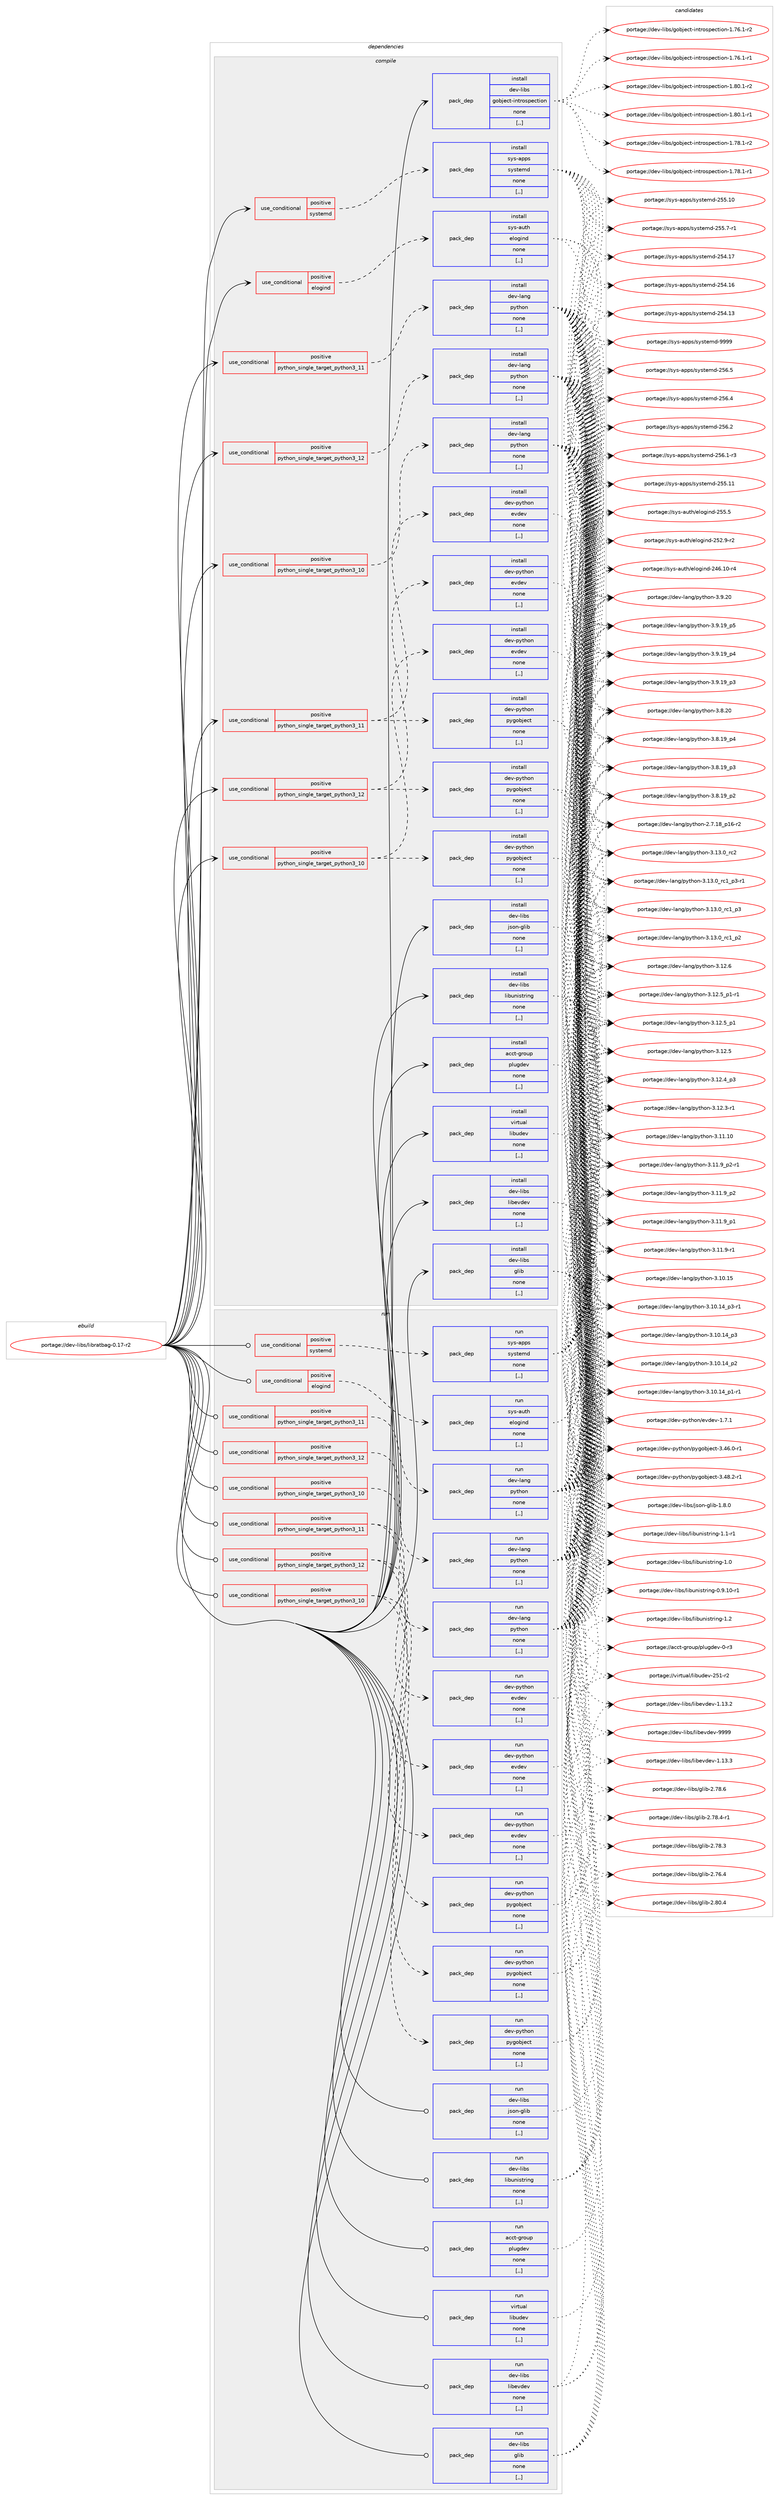 digraph prolog {

# *************
# Graph options
# *************

newrank=true;
concentrate=true;
compound=true;
graph [rankdir=LR,fontname=Helvetica,fontsize=10,ranksep=1.5];#, ranksep=2.5, nodesep=0.2];
edge  [arrowhead=vee];
node  [fontname=Helvetica,fontsize=10];

# **********
# The ebuild
# **********

subgraph cluster_leftcol {
color=gray;
label=<<i>ebuild</i>>;
id [label="portage://dev-libs/libratbag-0.17-r2", color=red, width=4, href="../dev-libs/libratbag-0.17-r2.svg"];
}

# ****************
# The dependencies
# ****************

subgraph cluster_midcol {
color=gray;
label=<<i>dependencies</i>>;
subgraph cluster_compile {
fillcolor="#eeeeee";
style=filled;
label=<<i>compile</i>>;
subgraph cond157364 {
dependency605425 [label=<<TABLE BORDER="0" CELLBORDER="1" CELLSPACING="0" CELLPADDING="4"><TR><TD ROWSPAN="3" CELLPADDING="10">use_conditional</TD></TR><TR><TD>positive</TD></TR><TR><TD>elogind</TD></TR></TABLE>>, shape=none, color=red];
subgraph pack443296 {
dependency605426 [label=<<TABLE BORDER="0" CELLBORDER="1" CELLSPACING="0" CELLPADDING="4" WIDTH="220"><TR><TD ROWSPAN="6" CELLPADDING="30">pack_dep</TD></TR><TR><TD WIDTH="110">install</TD></TR><TR><TD>sys-auth</TD></TR><TR><TD>elogind</TD></TR><TR><TD>none</TD></TR><TR><TD>[,,]</TD></TR></TABLE>>, shape=none, color=blue];
}
dependency605425:e -> dependency605426:w [weight=20,style="dashed",arrowhead="vee"];
}
id:e -> dependency605425:w [weight=20,style="solid",arrowhead="vee"];
subgraph cond157365 {
dependency605427 [label=<<TABLE BORDER="0" CELLBORDER="1" CELLSPACING="0" CELLPADDING="4"><TR><TD ROWSPAN="3" CELLPADDING="10">use_conditional</TD></TR><TR><TD>positive</TD></TR><TR><TD>python_single_target_python3_10</TD></TR></TABLE>>, shape=none, color=red];
subgraph pack443297 {
dependency605428 [label=<<TABLE BORDER="0" CELLBORDER="1" CELLSPACING="0" CELLPADDING="4" WIDTH="220"><TR><TD ROWSPAN="6" CELLPADDING="30">pack_dep</TD></TR><TR><TD WIDTH="110">install</TD></TR><TR><TD>dev-lang</TD></TR><TR><TD>python</TD></TR><TR><TD>none</TD></TR><TR><TD>[,,]</TD></TR></TABLE>>, shape=none, color=blue];
}
dependency605427:e -> dependency605428:w [weight=20,style="dashed",arrowhead="vee"];
}
id:e -> dependency605427:w [weight=20,style="solid",arrowhead="vee"];
subgraph cond157366 {
dependency605429 [label=<<TABLE BORDER="0" CELLBORDER="1" CELLSPACING="0" CELLPADDING="4"><TR><TD ROWSPAN="3" CELLPADDING="10">use_conditional</TD></TR><TR><TD>positive</TD></TR><TR><TD>python_single_target_python3_10</TD></TR></TABLE>>, shape=none, color=red];
subgraph pack443298 {
dependency605430 [label=<<TABLE BORDER="0" CELLBORDER="1" CELLSPACING="0" CELLPADDING="4" WIDTH="220"><TR><TD ROWSPAN="6" CELLPADDING="30">pack_dep</TD></TR><TR><TD WIDTH="110">install</TD></TR><TR><TD>dev-python</TD></TR><TR><TD>pygobject</TD></TR><TR><TD>none</TD></TR><TR><TD>[,,]</TD></TR></TABLE>>, shape=none, color=blue];
}
dependency605429:e -> dependency605430:w [weight=20,style="dashed",arrowhead="vee"];
subgraph pack443299 {
dependency605431 [label=<<TABLE BORDER="0" CELLBORDER="1" CELLSPACING="0" CELLPADDING="4" WIDTH="220"><TR><TD ROWSPAN="6" CELLPADDING="30">pack_dep</TD></TR><TR><TD WIDTH="110">install</TD></TR><TR><TD>dev-python</TD></TR><TR><TD>evdev</TD></TR><TR><TD>none</TD></TR><TR><TD>[,,]</TD></TR></TABLE>>, shape=none, color=blue];
}
dependency605429:e -> dependency605431:w [weight=20,style="dashed",arrowhead="vee"];
}
id:e -> dependency605429:w [weight=20,style="solid",arrowhead="vee"];
subgraph cond157367 {
dependency605432 [label=<<TABLE BORDER="0" CELLBORDER="1" CELLSPACING="0" CELLPADDING="4"><TR><TD ROWSPAN="3" CELLPADDING="10">use_conditional</TD></TR><TR><TD>positive</TD></TR><TR><TD>python_single_target_python3_11</TD></TR></TABLE>>, shape=none, color=red];
subgraph pack443300 {
dependency605433 [label=<<TABLE BORDER="0" CELLBORDER="1" CELLSPACING="0" CELLPADDING="4" WIDTH="220"><TR><TD ROWSPAN="6" CELLPADDING="30">pack_dep</TD></TR><TR><TD WIDTH="110">install</TD></TR><TR><TD>dev-lang</TD></TR><TR><TD>python</TD></TR><TR><TD>none</TD></TR><TR><TD>[,,]</TD></TR></TABLE>>, shape=none, color=blue];
}
dependency605432:e -> dependency605433:w [weight=20,style="dashed",arrowhead="vee"];
}
id:e -> dependency605432:w [weight=20,style="solid",arrowhead="vee"];
subgraph cond157368 {
dependency605434 [label=<<TABLE BORDER="0" CELLBORDER="1" CELLSPACING="0" CELLPADDING="4"><TR><TD ROWSPAN="3" CELLPADDING="10">use_conditional</TD></TR><TR><TD>positive</TD></TR><TR><TD>python_single_target_python3_11</TD></TR></TABLE>>, shape=none, color=red];
subgraph pack443301 {
dependency605435 [label=<<TABLE BORDER="0" CELLBORDER="1" CELLSPACING="0" CELLPADDING="4" WIDTH="220"><TR><TD ROWSPAN="6" CELLPADDING="30">pack_dep</TD></TR><TR><TD WIDTH="110">install</TD></TR><TR><TD>dev-python</TD></TR><TR><TD>pygobject</TD></TR><TR><TD>none</TD></TR><TR><TD>[,,]</TD></TR></TABLE>>, shape=none, color=blue];
}
dependency605434:e -> dependency605435:w [weight=20,style="dashed",arrowhead="vee"];
subgraph pack443302 {
dependency605436 [label=<<TABLE BORDER="0" CELLBORDER="1" CELLSPACING="0" CELLPADDING="4" WIDTH="220"><TR><TD ROWSPAN="6" CELLPADDING="30">pack_dep</TD></TR><TR><TD WIDTH="110">install</TD></TR><TR><TD>dev-python</TD></TR><TR><TD>evdev</TD></TR><TR><TD>none</TD></TR><TR><TD>[,,]</TD></TR></TABLE>>, shape=none, color=blue];
}
dependency605434:e -> dependency605436:w [weight=20,style="dashed",arrowhead="vee"];
}
id:e -> dependency605434:w [weight=20,style="solid",arrowhead="vee"];
subgraph cond157369 {
dependency605437 [label=<<TABLE BORDER="0" CELLBORDER="1" CELLSPACING="0" CELLPADDING="4"><TR><TD ROWSPAN="3" CELLPADDING="10">use_conditional</TD></TR><TR><TD>positive</TD></TR><TR><TD>python_single_target_python3_12</TD></TR></TABLE>>, shape=none, color=red];
subgraph pack443303 {
dependency605438 [label=<<TABLE BORDER="0" CELLBORDER="1" CELLSPACING="0" CELLPADDING="4" WIDTH="220"><TR><TD ROWSPAN="6" CELLPADDING="30">pack_dep</TD></TR><TR><TD WIDTH="110">install</TD></TR><TR><TD>dev-lang</TD></TR><TR><TD>python</TD></TR><TR><TD>none</TD></TR><TR><TD>[,,]</TD></TR></TABLE>>, shape=none, color=blue];
}
dependency605437:e -> dependency605438:w [weight=20,style="dashed",arrowhead="vee"];
}
id:e -> dependency605437:w [weight=20,style="solid",arrowhead="vee"];
subgraph cond157370 {
dependency605439 [label=<<TABLE BORDER="0" CELLBORDER="1" CELLSPACING="0" CELLPADDING="4"><TR><TD ROWSPAN="3" CELLPADDING="10">use_conditional</TD></TR><TR><TD>positive</TD></TR><TR><TD>python_single_target_python3_12</TD></TR></TABLE>>, shape=none, color=red];
subgraph pack443304 {
dependency605440 [label=<<TABLE BORDER="0" CELLBORDER="1" CELLSPACING="0" CELLPADDING="4" WIDTH="220"><TR><TD ROWSPAN="6" CELLPADDING="30">pack_dep</TD></TR><TR><TD WIDTH="110">install</TD></TR><TR><TD>dev-python</TD></TR><TR><TD>pygobject</TD></TR><TR><TD>none</TD></TR><TR><TD>[,,]</TD></TR></TABLE>>, shape=none, color=blue];
}
dependency605439:e -> dependency605440:w [weight=20,style="dashed",arrowhead="vee"];
subgraph pack443305 {
dependency605441 [label=<<TABLE BORDER="0" CELLBORDER="1" CELLSPACING="0" CELLPADDING="4" WIDTH="220"><TR><TD ROWSPAN="6" CELLPADDING="30">pack_dep</TD></TR><TR><TD WIDTH="110">install</TD></TR><TR><TD>dev-python</TD></TR><TR><TD>evdev</TD></TR><TR><TD>none</TD></TR><TR><TD>[,,]</TD></TR></TABLE>>, shape=none, color=blue];
}
dependency605439:e -> dependency605441:w [weight=20,style="dashed",arrowhead="vee"];
}
id:e -> dependency605439:w [weight=20,style="solid",arrowhead="vee"];
subgraph cond157371 {
dependency605442 [label=<<TABLE BORDER="0" CELLBORDER="1" CELLSPACING="0" CELLPADDING="4"><TR><TD ROWSPAN="3" CELLPADDING="10">use_conditional</TD></TR><TR><TD>positive</TD></TR><TR><TD>systemd</TD></TR></TABLE>>, shape=none, color=red];
subgraph pack443306 {
dependency605443 [label=<<TABLE BORDER="0" CELLBORDER="1" CELLSPACING="0" CELLPADDING="4" WIDTH="220"><TR><TD ROWSPAN="6" CELLPADDING="30">pack_dep</TD></TR><TR><TD WIDTH="110">install</TD></TR><TR><TD>sys-apps</TD></TR><TR><TD>systemd</TD></TR><TR><TD>none</TD></TR><TR><TD>[,,]</TD></TR></TABLE>>, shape=none, color=blue];
}
dependency605442:e -> dependency605443:w [weight=20,style="dashed",arrowhead="vee"];
}
id:e -> dependency605442:w [weight=20,style="solid",arrowhead="vee"];
subgraph pack443307 {
dependency605444 [label=<<TABLE BORDER="0" CELLBORDER="1" CELLSPACING="0" CELLPADDING="4" WIDTH="220"><TR><TD ROWSPAN="6" CELLPADDING="30">pack_dep</TD></TR><TR><TD WIDTH="110">install</TD></TR><TR><TD>acct-group</TD></TR><TR><TD>plugdev</TD></TR><TR><TD>none</TD></TR><TR><TD>[,,]</TD></TR></TABLE>>, shape=none, color=blue];
}
id:e -> dependency605444:w [weight=20,style="solid",arrowhead="vee"];
subgraph pack443308 {
dependency605445 [label=<<TABLE BORDER="0" CELLBORDER="1" CELLSPACING="0" CELLPADDING="4" WIDTH="220"><TR><TD ROWSPAN="6" CELLPADDING="30">pack_dep</TD></TR><TR><TD WIDTH="110">install</TD></TR><TR><TD>dev-libs</TD></TR><TR><TD>glib</TD></TR><TR><TD>none</TD></TR><TR><TD>[,,]</TD></TR></TABLE>>, shape=none, color=blue];
}
id:e -> dependency605445:w [weight=20,style="solid",arrowhead="vee"];
subgraph pack443309 {
dependency605446 [label=<<TABLE BORDER="0" CELLBORDER="1" CELLSPACING="0" CELLPADDING="4" WIDTH="220"><TR><TD ROWSPAN="6" CELLPADDING="30">pack_dep</TD></TR><TR><TD WIDTH="110">install</TD></TR><TR><TD>dev-libs</TD></TR><TR><TD>gobject-introspection</TD></TR><TR><TD>none</TD></TR><TR><TD>[,,]</TD></TR></TABLE>>, shape=none, color=blue];
}
id:e -> dependency605446:w [weight=20,style="solid",arrowhead="vee"];
subgraph pack443310 {
dependency605447 [label=<<TABLE BORDER="0" CELLBORDER="1" CELLSPACING="0" CELLPADDING="4" WIDTH="220"><TR><TD ROWSPAN="6" CELLPADDING="30">pack_dep</TD></TR><TR><TD WIDTH="110">install</TD></TR><TR><TD>dev-libs</TD></TR><TR><TD>json-glib</TD></TR><TR><TD>none</TD></TR><TR><TD>[,,]</TD></TR></TABLE>>, shape=none, color=blue];
}
id:e -> dependency605447:w [weight=20,style="solid",arrowhead="vee"];
subgraph pack443311 {
dependency605448 [label=<<TABLE BORDER="0" CELLBORDER="1" CELLSPACING="0" CELLPADDING="4" WIDTH="220"><TR><TD ROWSPAN="6" CELLPADDING="30">pack_dep</TD></TR><TR><TD WIDTH="110">install</TD></TR><TR><TD>dev-libs</TD></TR><TR><TD>libevdev</TD></TR><TR><TD>none</TD></TR><TR><TD>[,,]</TD></TR></TABLE>>, shape=none, color=blue];
}
id:e -> dependency605448:w [weight=20,style="solid",arrowhead="vee"];
subgraph pack443312 {
dependency605449 [label=<<TABLE BORDER="0" CELLBORDER="1" CELLSPACING="0" CELLPADDING="4" WIDTH="220"><TR><TD ROWSPAN="6" CELLPADDING="30">pack_dep</TD></TR><TR><TD WIDTH="110">install</TD></TR><TR><TD>dev-libs</TD></TR><TR><TD>libunistring</TD></TR><TR><TD>none</TD></TR><TR><TD>[,,]</TD></TR></TABLE>>, shape=none, color=blue];
}
id:e -> dependency605449:w [weight=20,style="solid",arrowhead="vee"];
subgraph pack443313 {
dependency605450 [label=<<TABLE BORDER="0" CELLBORDER="1" CELLSPACING="0" CELLPADDING="4" WIDTH="220"><TR><TD ROWSPAN="6" CELLPADDING="30">pack_dep</TD></TR><TR><TD WIDTH="110">install</TD></TR><TR><TD>virtual</TD></TR><TR><TD>libudev</TD></TR><TR><TD>none</TD></TR><TR><TD>[,,]</TD></TR></TABLE>>, shape=none, color=blue];
}
id:e -> dependency605450:w [weight=20,style="solid",arrowhead="vee"];
}
subgraph cluster_compileandrun {
fillcolor="#eeeeee";
style=filled;
label=<<i>compile and run</i>>;
}
subgraph cluster_run {
fillcolor="#eeeeee";
style=filled;
label=<<i>run</i>>;
subgraph cond157372 {
dependency605451 [label=<<TABLE BORDER="0" CELLBORDER="1" CELLSPACING="0" CELLPADDING="4"><TR><TD ROWSPAN="3" CELLPADDING="10">use_conditional</TD></TR><TR><TD>positive</TD></TR><TR><TD>elogind</TD></TR></TABLE>>, shape=none, color=red];
subgraph pack443314 {
dependency605452 [label=<<TABLE BORDER="0" CELLBORDER="1" CELLSPACING="0" CELLPADDING="4" WIDTH="220"><TR><TD ROWSPAN="6" CELLPADDING="30">pack_dep</TD></TR><TR><TD WIDTH="110">run</TD></TR><TR><TD>sys-auth</TD></TR><TR><TD>elogind</TD></TR><TR><TD>none</TD></TR><TR><TD>[,,]</TD></TR></TABLE>>, shape=none, color=blue];
}
dependency605451:e -> dependency605452:w [weight=20,style="dashed",arrowhead="vee"];
}
id:e -> dependency605451:w [weight=20,style="solid",arrowhead="odot"];
subgraph cond157373 {
dependency605453 [label=<<TABLE BORDER="0" CELLBORDER="1" CELLSPACING="0" CELLPADDING="4"><TR><TD ROWSPAN="3" CELLPADDING="10">use_conditional</TD></TR><TR><TD>positive</TD></TR><TR><TD>python_single_target_python3_10</TD></TR></TABLE>>, shape=none, color=red];
subgraph pack443315 {
dependency605454 [label=<<TABLE BORDER="0" CELLBORDER="1" CELLSPACING="0" CELLPADDING="4" WIDTH="220"><TR><TD ROWSPAN="6" CELLPADDING="30">pack_dep</TD></TR><TR><TD WIDTH="110">run</TD></TR><TR><TD>dev-lang</TD></TR><TR><TD>python</TD></TR><TR><TD>none</TD></TR><TR><TD>[,,]</TD></TR></TABLE>>, shape=none, color=blue];
}
dependency605453:e -> dependency605454:w [weight=20,style="dashed",arrowhead="vee"];
}
id:e -> dependency605453:w [weight=20,style="solid",arrowhead="odot"];
subgraph cond157374 {
dependency605455 [label=<<TABLE BORDER="0" CELLBORDER="1" CELLSPACING="0" CELLPADDING="4"><TR><TD ROWSPAN="3" CELLPADDING="10">use_conditional</TD></TR><TR><TD>positive</TD></TR><TR><TD>python_single_target_python3_10</TD></TR></TABLE>>, shape=none, color=red];
subgraph pack443316 {
dependency605456 [label=<<TABLE BORDER="0" CELLBORDER="1" CELLSPACING="0" CELLPADDING="4" WIDTH="220"><TR><TD ROWSPAN="6" CELLPADDING="30">pack_dep</TD></TR><TR><TD WIDTH="110">run</TD></TR><TR><TD>dev-python</TD></TR><TR><TD>pygobject</TD></TR><TR><TD>none</TD></TR><TR><TD>[,,]</TD></TR></TABLE>>, shape=none, color=blue];
}
dependency605455:e -> dependency605456:w [weight=20,style="dashed",arrowhead="vee"];
subgraph pack443317 {
dependency605457 [label=<<TABLE BORDER="0" CELLBORDER="1" CELLSPACING="0" CELLPADDING="4" WIDTH="220"><TR><TD ROWSPAN="6" CELLPADDING="30">pack_dep</TD></TR><TR><TD WIDTH="110">run</TD></TR><TR><TD>dev-python</TD></TR><TR><TD>evdev</TD></TR><TR><TD>none</TD></TR><TR><TD>[,,]</TD></TR></TABLE>>, shape=none, color=blue];
}
dependency605455:e -> dependency605457:w [weight=20,style="dashed",arrowhead="vee"];
}
id:e -> dependency605455:w [weight=20,style="solid",arrowhead="odot"];
subgraph cond157375 {
dependency605458 [label=<<TABLE BORDER="0" CELLBORDER="1" CELLSPACING="0" CELLPADDING="4"><TR><TD ROWSPAN="3" CELLPADDING="10">use_conditional</TD></TR><TR><TD>positive</TD></TR><TR><TD>python_single_target_python3_11</TD></TR></TABLE>>, shape=none, color=red];
subgraph pack443318 {
dependency605459 [label=<<TABLE BORDER="0" CELLBORDER="1" CELLSPACING="0" CELLPADDING="4" WIDTH="220"><TR><TD ROWSPAN="6" CELLPADDING="30">pack_dep</TD></TR><TR><TD WIDTH="110">run</TD></TR><TR><TD>dev-lang</TD></TR><TR><TD>python</TD></TR><TR><TD>none</TD></TR><TR><TD>[,,]</TD></TR></TABLE>>, shape=none, color=blue];
}
dependency605458:e -> dependency605459:w [weight=20,style="dashed",arrowhead="vee"];
}
id:e -> dependency605458:w [weight=20,style="solid",arrowhead="odot"];
subgraph cond157376 {
dependency605460 [label=<<TABLE BORDER="0" CELLBORDER="1" CELLSPACING="0" CELLPADDING="4"><TR><TD ROWSPAN="3" CELLPADDING="10">use_conditional</TD></TR><TR><TD>positive</TD></TR><TR><TD>python_single_target_python3_11</TD></TR></TABLE>>, shape=none, color=red];
subgraph pack443319 {
dependency605461 [label=<<TABLE BORDER="0" CELLBORDER="1" CELLSPACING="0" CELLPADDING="4" WIDTH="220"><TR><TD ROWSPAN="6" CELLPADDING="30">pack_dep</TD></TR><TR><TD WIDTH="110">run</TD></TR><TR><TD>dev-python</TD></TR><TR><TD>pygobject</TD></TR><TR><TD>none</TD></TR><TR><TD>[,,]</TD></TR></TABLE>>, shape=none, color=blue];
}
dependency605460:e -> dependency605461:w [weight=20,style="dashed",arrowhead="vee"];
subgraph pack443320 {
dependency605462 [label=<<TABLE BORDER="0" CELLBORDER="1" CELLSPACING="0" CELLPADDING="4" WIDTH="220"><TR><TD ROWSPAN="6" CELLPADDING="30">pack_dep</TD></TR><TR><TD WIDTH="110">run</TD></TR><TR><TD>dev-python</TD></TR><TR><TD>evdev</TD></TR><TR><TD>none</TD></TR><TR><TD>[,,]</TD></TR></TABLE>>, shape=none, color=blue];
}
dependency605460:e -> dependency605462:w [weight=20,style="dashed",arrowhead="vee"];
}
id:e -> dependency605460:w [weight=20,style="solid",arrowhead="odot"];
subgraph cond157377 {
dependency605463 [label=<<TABLE BORDER="0" CELLBORDER="1" CELLSPACING="0" CELLPADDING="4"><TR><TD ROWSPAN="3" CELLPADDING="10">use_conditional</TD></TR><TR><TD>positive</TD></TR><TR><TD>python_single_target_python3_12</TD></TR></TABLE>>, shape=none, color=red];
subgraph pack443321 {
dependency605464 [label=<<TABLE BORDER="0" CELLBORDER="1" CELLSPACING="0" CELLPADDING="4" WIDTH="220"><TR><TD ROWSPAN="6" CELLPADDING="30">pack_dep</TD></TR><TR><TD WIDTH="110">run</TD></TR><TR><TD>dev-lang</TD></TR><TR><TD>python</TD></TR><TR><TD>none</TD></TR><TR><TD>[,,]</TD></TR></TABLE>>, shape=none, color=blue];
}
dependency605463:e -> dependency605464:w [weight=20,style="dashed",arrowhead="vee"];
}
id:e -> dependency605463:w [weight=20,style="solid",arrowhead="odot"];
subgraph cond157378 {
dependency605465 [label=<<TABLE BORDER="0" CELLBORDER="1" CELLSPACING="0" CELLPADDING="4"><TR><TD ROWSPAN="3" CELLPADDING="10">use_conditional</TD></TR><TR><TD>positive</TD></TR><TR><TD>python_single_target_python3_12</TD></TR></TABLE>>, shape=none, color=red];
subgraph pack443322 {
dependency605466 [label=<<TABLE BORDER="0" CELLBORDER="1" CELLSPACING="0" CELLPADDING="4" WIDTH="220"><TR><TD ROWSPAN="6" CELLPADDING="30">pack_dep</TD></TR><TR><TD WIDTH="110">run</TD></TR><TR><TD>dev-python</TD></TR><TR><TD>pygobject</TD></TR><TR><TD>none</TD></TR><TR><TD>[,,]</TD></TR></TABLE>>, shape=none, color=blue];
}
dependency605465:e -> dependency605466:w [weight=20,style="dashed",arrowhead="vee"];
subgraph pack443323 {
dependency605467 [label=<<TABLE BORDER="0" CELLBORDER="1" CELLSPACING="0" CELLPADDING="4" WIDTH="220"><TR><TD ROWSPAN="6" CELLPADDING="30">pack_dep</TD></TR><TR><TD WIDTH="110">run</TD></TR><TR><TD>dev-python</TD></TR><TR><TD>evdev</TD></TR><TR><TD>none</TD></TR><TR><TD>[,,]</TD></TR></TABLE>>, shape=none, color=blue];
}
dependency605465:e -> dependency605467:w [weight=20,style="dashed",arrowhead="vee"];
}
id:e -> dependency605465:w [weight=20,style="solid",arrowhead="odot"];
subgraph cond157379 {
dependency605468 [label=<<TABLE BORDER="0" CELLBORDER="1" CELLSPACING="0" CELLPADDING="4"><TR><TD ROWSPAN="3" CELLPADDING="10">use_conditional</TD></TR><TR><TD>positive</TD></TR><TR><TD>systemd</TD></TR></TABLE>>, shape=none, color=red];
subgraph pack443324 {
dependency605469 [label=<<TABLE BORDER="0" CELLBORDER="1" CELLSPACING="0" CELLPADDING="4" WIDTH="220"><TR><TD ROWSPAN="6" CELLPADDING="30">pack_dep</TD></TR><TR><TD WIDTH="110">run</TD></TR><TR><TD>sys-apps</TD></TR><TR><TD>systemd</TD></TR><TR><TD>none</TD></TR><TR><TD>[,,]</TD></TR></TABLE>>, shape=none, color=blue];
}
dependency605468:e -> dependency605469:w [weight=20,style="dashed",arrowhead="vee"];
}
id:e -> dependency605468:w [weight=20,style="solid",arrowhead="odot"];
subgraph pack443325 {
dependency605470 [label=<<TABLE BORDER="0" CELLBORDER="1" CELLSPACING="0" CELLPADDING="4" WIDTH="220"><TR><TD ROWSPAN="6" CELLPADDING="30">pack_dep</TD></TR><TR><TD WIDTH="110">run</TD></TR><TR><TD>acct-group</TD></TR><TR><TD>plugdev</TD></TR><TR><TD>none</TD></TR><TR><TD>[,,]</TD></TR></TABLE>>, shape=none, color=blue];
}
id:e -> dependency605470:w [weight=20,style="solid",arrowhead="odot"];
subgraph pack443326 {
dependency605471 [label=<<TABLE BORDER="0" CELLBORDER="1" CELLSPACING="0" CELLPADDING="4" WIDTH="220"><TR><TD ROWSPAN="6" CELLPADDING="30">pack_dep</TD></TR><TR><TD WIDTH="110">run</TD></TR><TR><TD>dev-libs</TD></TR><TR><TD>glib</TD></TR><TR><TD>none</TD></TR><TR><TD>[,,]</TD></TR></TABLE>>, shape=none, color=blue];
}
id:e -> dependency605471:w [weight=20,style="solid",arrowhead="odot"];
subgraph pack443327 {
dependency605472 [label=<<TABLE BORDER="0" CELLBORDER="1" CELLSPACING="0" CELLPADDING="4" WIDTH="220"><TR><TD ROWSPAN="6" CELLPADDING="30">pack_dep</TD></TR><TR><TD WIDTH="110">run</TD></TR><TR><TD>dev-libs</TD></TR><TR><TD>json-glib</TD></TR><TR><TD>none</TD></TR><TR><TD>[,,]</TD></TR></TABLE>>, shape=none, color=blue];
}
id:e -> dependency605472:w [weight=20,style="solid",arrowhead="odot"];
subgraph pack443328 {
dependency605473 [label=<<TABLE BORDER="0" CELLBORDER="1" CELLSPACING="0" CELLPADDING="4" WIDTH="220"><TR><TD ROWSPAN="6" CELLPADDING="30">pack_dep</TD></TR><TR><TD WIDTH="110">run</TD></TR><TR><TD>dev-libs</TD></TR><TR><TD>libevdev</TD></TR><TR><TD>none</TD></TR><TR><TD>[,,]</TD></TR></TABLE>>, shape=none, color=blue];
}
id:e -> dependency605473:w [weight=20,style="solid",arrowhead="odot"];
subgraph pack443329 {
dependency605474 [label=<<TABLE BORDER="0" CELLBORDER="1" CELLSPACING="0" CELLPADDING="4" WIDTH="220"><TR><TD ROWSPAN="6" CELLPADDING="30">pack_dep</TD></TR><TR><TD WIDTH="110">run</TD></TR><TR><TD>dev-libs</TD></TR><TR><TD>libunistring</TD></TR><TR><TD>none</TD></TR><TR><TD>[,,]</TD></TR></TABLE>>, shape=none, color=blue];
}
id:e -> dependency605474:w [weight=20,style="solid",arrowhead="odot"];
subgraph pack443330 {
dependency605475 [label=<<TABLE BORDER="0" CELLBORDER="1" CELLSPACING="0" CELLPADDING="4" WIDTH="220"><TR><TD ROWSPAN="6" CELLPADDING="30">pack_dep</TD></TR><TR><TD WIDTH="110">run</TD></TR><TR><TD>virtual</TD></TR><TR><TD>libudev</TD></TR><TR><TD>none</TD></TR><TR><TD>[,,]</TD></TR></TABLE>>, shape=none, color=blue];
}
id:e -> dependency605475:w [weight=20,style="solid",arrowhead="odot"];
}
}

# **************
# The candidates
# **************

subgraph cluster_choices {
rank=same;
color=gray;
label=<<i>candidates</i>>;

subgraph choice443296 {
color=black;
nodesep=1;
choice115121115459711711610447101108111103105110100455053534653 [label="portage://sys-auth/elogind-255.5", color=red, width=4,href="../sys-auth/elogind-255.5.svg"];
choice1151211154597117116104471011081111031051101004550535046574511450 [label="portage://sys-auth/elogind-252.9-r2", color=red, width=4,href="../sys-auth/elogind-252.9-r2.svg"];
choice115121115459711711610447101108111103105110100455052544649484511452 [label="portage://sys-auth/elogind-246.10-r4", color=red, width=4,href="../sys-auth/elogind-246.10-r4.svg"];
dependency605426:e -> choice115121115459711711610447101108111103105110100455053534653:w [style=dotted,weight="100"];
dependency605426:e -> choice1151211154597117116104471011081111031051101004550535046574511450:w [style=dotted,weight="100"];
dependency605426:e -> choice115121115459711711610447101108111103105110100455052544649484511452:w [style=dotted,weight="100"];
}
subgraph choice443297 {
color=black;
nodesep=1;
choice10010111845108971101034711212111610411111045514649514648951149950 [label="portage://dev-lang/python-3.13.0_rc2", color=red, width=4,href="../dev-lang/python-3.13.0_rc2.svg"];
choice1001011184510897110103471121211161041111104551464951464895114994995112514511449 [label="portage://dev-lang/python-3.13.0_rc1_p3-r1", color=red, width=4,href="../dev-lang/python-3.13.0_rc1_p3-r1.svg"];
choice100101118451089711010347112121116104111110455146495146489511499499511251 [label="portage://dev-lang/python-3.13.0_rc1_p3", color=red, width=4,href="../dev-lang/python-3.13.0_rc1_p3.svg"];
choice100101118451089711010347112121116104111110455146495146489511499499511250 [label="portage://dev-lang/python-3.13.0_rc1_p2", color=red, width=4,href="../dev-lang/python-3.13.0_rc1_p2.svg"];
choice10010111845108971101034711212111610411111045514649504654 [label="portage://dev-lang/python-3.12.6", color=red, width=4,href="../dev-lang/python-3.12.6.svg"];
choice1001011184510897110103471121211161041111104551464950465395112494511449 [label="portage://dev-lang/python-3.12.5_p1-r1", color=red, width=4,href="../dev-lang/python-3.12.5_p1-r1.svg"];
choice100101118451089711010347112121116104111110455146495046539511249 [label="portage://dev-lang/python-3.12.5_p1", color=red, width=4,href="../dev-lang/python-3.12.5_p1.svg"];
choice10010111845108971101034711212111610411111045514649504653 [label="portage://dev-lang/python-3.12.5", color=red, width=4,href="../dev-lang/python-3.12.5.svg"];
choice100101118451089711010347112121116104111110455146495046529511251 [label="portage://dev-lang/python-3.12.4_p3", color=red, width=4,href="../dev-lang/python-3.12.4_p3.svg"];
choice100101118451089711010347112121116104111110455146495046514511449 [label="portage://dev-lang/python-3.12.3-r1", color=red, width=4,href="../dev-lang/python-3.12.3-r1.svg"];
choice1001011184510897110103471121211161041111104551464949464948 [label="portage://dev-lang/python-3.11.10", color=red, width=4,href="../dev-lang/python-3.11.10.svg"];
choice1001011184510897110103471121211161041111104551464949465795112504511449 [label="portage://dev-lang/python-3.11.9_p2-r1", color=red, width=4,href="../dev-lang/python-3.11.9_p2-r1.svg"];
choice100101118451089711010347112121116104111110455146494946579511250 [label="portage://dev-lang/python-3.11.9_p2", color=red, width=4,href="../dev-lang/python-3.11.9_p2.svg"];
choice100101118451089711010347112121116104111110455146494946579511249 [label="portage://dev-lang/python-3.11.9_p1", color=red, width=4,href="../dev-lang/python-3.11.9_p1.svg"];
choice100101118451089711010347112121116104111110455146494946574511449 [label="portage://dev-lang/python-3.11.9-r1", color=red, width=4,href="../dev-lang/python-3.11.9-r1.svg"];
choice1001011184510897110103471121211161041111104551464948464953 [label="portage://dev-lang/python-3.10.15", color=red, width=4,href="../dev-lang/python-3.10.15.svg"];
choice100101118451089711010347112121116104111110455146494846495295112514511449 [label="portage://dev-lang/python-3.10.14_p3-r1", color=red, width=4,href="../dev-lang/python-3.10.14_p3-r1.svg"];
choice10010111845108971101034711212111610411111045514649484649529511251 [label="portage://dev-lang/python-3.10.14_p3", color=red, width=4,href="../dev-lang/python-3.10.14_p3.svg"];
choice10010111845108971101034711212111610411111045514649484649529511250 [label="portage://dev-lang/python-3.10.14_p2", color=red, width=4,href="../dev-lang/python-3.10.14_p2.svg"];
choice100101118451089711010347112121116104111110455146494846495295112494511449 [label="portage://dev-lang/python-3.10.14_p1-r1", color=red, width=4,href="../dev-lang/python-3.10.14_p1-r1.svg"];
choice10010111845108971101034711212111610411111045514657465048 [label="portage://dev-lang/python-3.9.20", color=red, width=4,href="../dev-lang/python-3.9.20.svg"];
choice100101118451089711010347112121116104111110455146574649579511253 [label="portage://dev-lang/python-3.9.19_p5", color=red, width=4,href="../dev-lang/python-3.9.19_p5.svg"];
choice100101118451089711010347112121116104111110455146574649579511252 [label="portage://dev-lang/python-3.9.19_p4", color=red, width=4,href="../dev-lang/python-3.9.19_p4.svg"];
choice100101118451089711010347112121116104111110455146574649579511251 [label="portage://dev-lang/python-3.9.19_p3", color=red, width=4,href="../dev-lang/python-3.9.19_p3.svg"];
choice10010111845108971101034711212111610411111045514656465048 [label="portage://dev-lang/python-3.8.20", color=red, width=4,href="../dev-lang/python-3.8.20.svg"];
choice100101118451089711010347112121116104111110455146564649579511252 [label="portage://dev-lang/python-3.8.19_p4", color=red, width=4,href="../dev-lang/python-3.8.19_p4.svg"];
choice100101118451089711010347112121116104111110455146564649579511251 [label="portage://dev-lang/python-3.8.19_p3", color=red, width=4,href="../dev-lang/python-3.8.19_p3.svg"];
choice100101118451089711010347112121116104111110455146564649579511250 [label="portage://dev-lang/python-3.8.19_p2", color=red, width=4,href="../dev-lang/python-3.8.19_p2.svg"];
choice100101118451089711010347112121116104111110455046554649569511249544511450 [label="portage://dev-lang/python-2.7.18_p16-r2", color=red, width=4,href="../dev-lang/python-2.7.18_p16-r2.svg"];
dependency605428:e -> choice10010111845108971101034711212111610411111045514649514648951149950:w [style=dotted,weight="100"];
dependency605428:e -> choice1001011184510897110103471121211161041111104551464951464895114994995112514511449:w [style=dotted,weight="100"];
dependency605428:e -> choice100101118451089711010347112121116104111110455146495146489511499499511251:w [style=dotted,weight="100"];
dependency605428:e -> choice100101118451089711010347112121116104111110455146495146489511499499511250:w [style=dotted,weight="100"];
dependency605428:e -> choice10010111845108971101034711212111610411111045514649504654:w [style=dotted,weight="100"];
dependency605428:e -> choice1001011184510897110103471121211161041111104551464950465395112494511449:w [style=dotted,weight="100"];
dependency605428:e -> choice100101118451089711010347112121116104111110455146495046539511249:w [style=dotted,weight="100"];
dependency605428:e -> choice10010111845108971101034711212111610411111045514649504653:w [style=dotted,weight="100"];
dependency605428:e -> choice100101118451089711010347112121116104111110455146495046529511251:w [style=dotted,weight="100"];
dependency605428:e -> choice100101118451089711010347112121116104111110455146495046514511449:w [style=dotted,weight="100"];
dependency605428:e -> choice1001011184510897110103471121211161041111104551464949464948:w [style=dotted,weight="100"];
dependency605428:e -> choice1001011184510897110103471121211161041111104551464949465795112504511449:w [style=dotted,weight="100"];
dependency605428:e -> choice100101118451089711010347112121116104111110455146494946579511250:w [style=dotted,weight="100"];
dependency605428:e -> choice100101118451089711010347112121116104111110455146494946579511249:w [style=dotted,weight="100"];
dependency605428:e -> choice100101118451089711010347112121116104111110455146494946574511449:w [style=dotted,weight="100"];
dependency605428:e -> choice1001011184510897110103471121211161041111104551464948464953:w [style=dotted,weight="100"];
dependency605428:e -> choice100101118451089711010347112121116104111110455146494846495295112514511449:w [style=dotted,weight="100"];
dependency605428:e -> choice10010111845108971101034711212111610411111045514649484649529511251:w [style=dotted,weight="100"];
dependency605428:e -> choice10010111845108971101034711212111610411111045514649484649529511250:w [style=dotted,weight="100"];
dependency605428:e -> choice100101118451089711010347112121116104111110455146494846495295112494511449:w [style=dotted,weight="100"];
dependency605428:e -> choice10010111845108971101034711212111610411111045514657465048:w [style=dotted,weight="100"];
dependency605428:e -> choice100101118451089711010347112121116104111110455146574649579511253:w [style=dotted,weight="100"];
dependency605428:e -> choice100101118451089711010347112121116104111110455146574649579511252:w [style=dotted,weight="100"];
dependency605428:e -> choice100101118451089711010347112121116104111110455146574649579511251:w [style=dotted,weight="100"];
dependency605428:e -> choice10010111845108971101034711212111610411111045514656465048:w [style=dotted,weight="100"];
dependency605428:e -> choice100101118451089711010347112121116104111110455146564649579511252:w [style=dotted,weight="100"];
dependency605428:e -> choice100101118451089711010347112121116104111110455146564649579511251:w [style=dotted,weight="100"];
dependency605428:e -> choice100101118451089711010347112121116104111110455146564649579511250:w [style=dotted,weight="100"];
dependency605428:e -> choice100101118451089711010347112121116104111110455046554649569511249544511450:w [style=dotted,weight="100"];
}
subgraph choice443298 {
color=black;
nodesep=1;
choice10010111845112121116104111110471121211031119810610199116455146525646504511449 [label="portage://dev-python/pygobject-3.48.2-r1", color=red, width=4,href="../dev-python/pygobject-3.48.2-r1.svg"];
choice10010111845112121116104111110471121211031119810610199116455146525446484511449 [label="portage://dev-python/pygobject-3.46.0-r1", color=red, width=4,href="../dev-python/pygobject-3.46.0-r1.svg"];
dependency605430:e -> choice10010111845112121116104111110471121211031119810610199116455146525646504511449:w [style=dotted,weight="100"];
dependency605430:e -> choice10010111845112121116104111110471121211031119810610199116455146525446484511449:w [style=dotted,weight="100"];
}
subgraph choice443299 {
color=black;
nodesep=1;
choice1001011184511212111610411111047101118100101118454946554649 [label="portage://dev-python/evdev-1.7.1", color=red, width=4,href="../dev-python/evdev-1.7.1.svg"];
dependency605431:e -> choice1001011184511212111610411111047101118100101118454946554649:w [style=dotted,weight="100"];
}
subgraph choice443300 {
color=black;
nodesep=1;
choice10010111845108971101034711212111610411111045514649514648951149950 [label="portage://dev-lang/python-3.13.0_rc2", color=red, width=4,href="../dev-lang/python-3.13.0_rc2.svg"];
choice1001011184510897110103471121211161041111104551464951464895114994995112514511449 [label="portage://dev-lang/python-3.13.0_rc1_p3-r1", color=red, width=4,href="../dev-lang/python-3.13.0_rc1_p3-r1.svg"];
choice100101118451089711010347112121116104111110455146495146489511499499511251 [label="portage://dev-lang/python-3.13.0_rc1_p3", color=red, width=4,href="../dev-lang/python-3.13.0_rc1_p3.svg"];
choice100101118451089711010347112121116104111110455146495146489511499499511250 [label="portage://dev-lang/python-3.13.0_rc1_p2", color=red, width=4,href="../dev-lang/python-3.13.0_rc1_p2.svg"];
choice10010111845108971101034711212111610411111045514649504654 [label="portage://dev-lang/python-3.12.6", color=red, width=4,href="../dev-lang/python-3.12.6.svg"];
choice1001011184510897110103471121211161041111104551464950465395112494511449 [label="portage://dev-lang/python-3.12.5_p1-r1", color=red, width=4,href="../dev-lang/python-3.12.5_p1-r1.svg"];
choice100101118451089711010347112121116104111110455146495046539511249 [label="portage://dev-lang/python-3.12.5_p1", color=red, width=4,href="../dev-lang/python-3.12.5_p1.svg"];
choice10010111845108971101034711212111610411111045514649504653 [label="portage://dev-lang/python-3.12.5", color=red, width=4,href="../dev-lang/python-3.12.5.svg"];
choice100101118451089711010347112121116104111110455146495046529511251 [label="portage://dev-lang/python-3.12.4_p3", color=red, width=4,href="../dev-lang/python-3.12.4_p3.svg"];
choice100101118451089711010347112121116104111110455146495046514511449 [label="portage://dev-lang/python-3.12.3-r1", color=red, width=4,href="../dev-lang/python-3.12.3-r1.svg"];
choice1001011184510897110103471121211161041111104551464949464948 [label="portage://dev-lang/python-3.11.10", color=red, width=4,href="../dev-lang/python-3.11.10.svg"];
choice1001011184510897110103471121211161041111104551464949465795112504511449 [label="portage://dev-lang/python-3.11.9_p2-r1", color=red, width=4,href="../dev-lang/python-3.11.9_p2-r1.svg"];
choice100101118451089711010347112121116104111110455146494946579511250 [label="portage://dev-lang/python-3.11.9_p2", color=red, width=4,href="../dev-lang/python-3.11.9_p2.svg"];
choice100101118451089711010347112121116104111110455146494946579511249 [label="portage://dev-lang/python-3.11.9_p1", color=red, width=4,href="../dev-lang/python-3.11.9_p1.svg"];
choice100101118451089711010347112121116104111110455146494946574511449 [label="portage://dev-lang/python-3.11.9-r1", color=red, width=4,href="../dev-lang/python-3.11.9-r1.svg"];
choice1001011184510897110103471121211161041111104551464948464953 [label="portage://dev-lang/python-3.10.15", color=red, width=4,href="../dev-lang/python-3.10.15.svg"];
choice100101118451089711010347112121116104111110455146494846495295112514511449 [label="portage://dev-lang/python-3.10.14_p3-r1", color=red, width=4,href="../dev-lang/python-3.10.14_p3-r1.svg"];
choice10010111845108971101034711212111610411111045514649484649529511251 [label="portage://dev-lang/python-3.10.14_p3", color=red, width=4,href="../dev-lang/python-3.10.14_p3.svg"];
choice10010111845108971101034711212111610411111045514649484649529511250 [label="portage://dev-lang/python-3.10.14_p2", color=red, width=4,href="../dev-lang/python-3.10.14_p2.svg"];
choice100101118451089711010347112121116104111110455146494846495295112494511449 [label="portage://dev-lang/python-3.10.14_p1-r1", color=red, width=4,href="../dev-lang/python-3.10.14_p1-r1.svg"];
choice10010111845108971101034711212111610411111045514657465048 [label="portage://dev-lang/python-3.9.20", color=red, width=4,href="../dev-lang/python-3.9.20.svg"];
choice100101118451089711010347112121116104111110455146574649579511253 [label="portage://dev-lang/python-3.9.19_p5", color=red, width=4,href="../dev-lang/python-3.9.19_p5.svg"];
choice100101118451089711010347112121116104111110455146574649579511252 [label="portage://dev-lang/python-3.9.19_p4", color=red, width=4,href="../dev-lang/python-3.9.19_p4.svg"];
choice100101118451089711010347112121116104111110455146574649579511251 [label="portage://dev-lang/python-3.9.19_p3", color=red, width=4,href="../dev-lang/python-3.9.19_p3.svg"];
choice10010111845108971101034711212111610411111045514656465048 [label="portage://dev-lang/python-3.8.20", color=red, width=4,href="../dev-lang/python-3.8.20.svg"];
choice100101118451089711010347112121116104111110455146564649579511252 [label="portage://dev-lang/python-3.8.19_p4", color=red, width=4,href="../dev-lang/python-3.8.19_p4.svg"];
choice100101118451089711010347112121116104111110455146564649579511251 [label="portage://dev-lang/python-3.8.19_p3", color=red, width=4,href="../dev-lang/python-3.8.19_p3.svg"];
choice100101118451089711010347112121116104111110455146564649579511250 [label="portage://dev-lang/python-3.8.19_p2", color=red, width=4,href="../dev-lang/python-3.8.19_p2.svg"];
choice100101118451089711010347112121116104111110455046554649569511249544511450 [label="portage://dev-lang/python-2.7.18_p16-r2", color=red, width=4,href="../dev-lang/python-2.7.18_p16-r2.svg"];
dependency605433:e -> choice10010111845108971101034711212111610411111045514649514648951149950:w [style=dotted,weight="100"];
dependency605433:e -> choice1001011184510897110103471121211161041111104551464951464895114994995112514511449:w [style=dotted,weight="100"];
dependency605433:e -> choice100101118451089711010347112121116104111110455146495146489511499499511251:w [style=dotted,weight="100"];
dependency605433:e -> choice100101118451089711010347112121116104111110455146495146489511499499511250:w [style=dotted,weight="100"];
dependency605433:e -> choice10010111845108971101034711212111610411111045514649504654:w [style=dotted,weight="100"];
dependency605433:e -> choice1001011184510897110103471121211161041111104551464950465395112494511449:w [style=dotted,weight="100"];
dependency605433:e -> choice100101118451089711010347112121116104111110455146495046539511249:w [style=dotted,weight="100"];
dependency605433:e -> choice10010111845108971101034711212111610411111045514649504653:w [style=dotted,weight="100"];
dependency605433:e -> choice100101118451089711010347112121116104111110455146495046529511251:w [style=dotted,weight="100"];
dependency605433:e -> choice100101118451089711010347112121116104111110455146495046514511449:w [style=dotted,weight="100"];
dependency605433:e -> choice1001011184510897110103471121211161041111104551464949464948:w [style=dotted,weight="100"];
dependency605433:e -> choice1001011184510897110103471121211161041111104551464949465795112504511449:w [style=dotted,weight="100"];
dependency605433:e -> choice100101118451089711010347112121116104111110455146494946579511250:w [style=dotted,weight="100"];
dependency605433:e -> choice100101118451089711010347112121116104111110455146494946579511249:w [style=dotted,weight="100"];
dependency605433:e -> choice100101118451089711010347112121116104111110455146494946574511449:w [style=dotted,weight="100"];
dependency605433:e -> choice1001011184510897110103471121211161041111104551464948464953:w [style=dotted,weight="100"];
dependency605433:e -> choice100101118451089711010347112121116104111110455146494846495295112514511449:w [style=dotted,weight="100"];
dependency605433:e -> choice10010111845108971101034711212111610411111045514649484649529511251:w [style=dotted,weight="100"];
dependency605433:e -> choice10010111845108971101034711212111610411111045514649484649529511250:w [style=dotted,weight="100"];
dependency605433:e -> choice100101118451089711010347112121116104111110455146494846495295112494511449:w [style=dotted,weight="100"];
dependency605433:e -> choice10010111845108971101034711212111610411111045514657465048:w [style=dotted,weight="100"];
dependency605433:e -> choice100101118451089711010347112121116104111110455146574649579511253:w [style=dotted,weight="100"];
dependency605433:e -> choice100101118451089711010347112121116104111110455146574649579511252:w [style=dotted,weight="100"];
dependency605433:e -> choice100101118451089711010347112121116104111110455146574649579511251:w [style=dotted,weight="100"];
dependency605433:e -> choice10010111845108971101034711212111610411111045514656465048:w [style=dotted,weight="100"];
dependency605433:e -> choice100101118451089711010347112121116104111110455146564649579511252:w [style=dotted,weight="100"];
dependency605433:e -> choice100101118451089711010347112121116104111110455146564649579511251:w [style=dotted,weight="100"];
dependency605433:e -> choice100101118451089711010347112121116104111110455146564649579511250:w [style=dotted,weight="100"];
dependency605433:e -> choice100101118451089711010347112121116104111110455046554649569511249544511450:w [style=dotted,weight="100"];
}
subgraph choice443301 {
color=black;
nodesep=1;
choice10010111845112121116104111110471121211031119810610199116455146525646504511449 [label="portage://dev-python/pygobject-3.48.2-r1", color=red, width=4,href="../dev-python/pygobject-3.48.2-r1.svg"];
choice10010111845112121116104111110471121211031119810610199116455146525446484511449 [label="portage://dev-python/pygobject-3.46.0-r1", color=red, width=4,href="../dev-python/pygobject-3.46.0-r1.svg"];
dependency605435:e -> choice10010111845112121116104111110471121211031119810610199116455146525646504511449:w [style=dotted,weight="100"];
dependency605435:e -> choice10010111845112121116104111110471121211031119810610199116455146525446484511449:w [style=dotted,weight="100"];
}
subgraph choice443302 {
color=black;
nodesep=1;
choice1001011184511212111610411111047101118100101118454946554649 [label="portage://dev-python/evdev-1.7.1", color=red, width=4,href="../dev-python/evdev-1.7.1.svg"];
dependency605436:e -> choice1001011184511212111610411111047101118100101118454946554649:w [style=dotted,weight="100"];
}
subgraph choice443303 {
color=black;
nodesep=1;
choice10010111845108971101034711212111610411111045514649514648951149950 [label="portage://dev-lang/python-3.13.0_rc2", color=red, width=4,href="../dev-lang/python-3.13.0_rc2.svg"];
choice1001011184510897110103471121211161041111104551464951464895114994995112514511449 [label="portage://dev-lang/python-3.13.0_rc1_p3-r1", color=red, width=4,href="../dev-lang/python-3.13.0_rc1_p3-r1.svg"];
choice100101118451089711010347112121116104111110455146495146489511499499511251 [label="portage://dev-lang/python-3.13.0_rc1_p3", color=red, width=4,href="../dev-lang/python-3.13.0_rc1_p3.svg"];
choice100101118451089711010347112121116104111110455146495146489511499499511250 [label="portage://dev-lang/python-3.13.0_rc1_p2", color=red, width=4,href="../dev-lang/python-3.13.0_rc1_p2.svg"];
choice10010111845108971101034711212111610411111045514649504654 [label="portage://dev-lang/python-3.12.6", color=red, width=4,href="../dev-lang/python-3.12.6.svg"];
choice1001011184510897110103471121211161041111104551464950465395112494511449 [label="portage://dev-lang/python-3.12.5_p1-r1", color=red, width=4,href="../dev-lang/python-3.12.5_p1-r1.svg"];
choice100101118451089711010347112121116104111110455146495046539511249 [label="portage://dev-lang/python-3.12.5_p1", color=red, width=4,href="../dev-lang/python-3.12.5_p1.svg"];
choice10010111845108971101034711212111610411111045514649504653 [label="portage://dev-lang/python-3.12.5", color=red, width=4,href="../dev-lang/python-3.12.5.svg"];
choice100101118451089711010347112121116104111110455146495046529511251 [label="portage://dev-lang/python-3.12.4_p3", color=red, width=4,href="../dev-lang/python-3.12.4_p3.svg"];
choice100101118451089711010347112121116104111110455146495046514511449 [label="portage://dev-lang/python-3.12.3-r1", color=red, width=4,href="../dev-lang/python-3.12.3-r1.svg"];
choice1001011184510897110103471121211161041111104551464949464948 [label="portage://dev-lang/python-3.11.10", color=red, width=4,href="../dev-lang/python-3.11.10.svg"];
choice1001011184510897110103471121211161041111104551464949465795112504511449 [label="portage://dev-lang/python-3.11.9_p2-r1", color=red, width=4,href="../dev-lang/python-3.11.9_p2-r1.svg"];
choice100101118451089711010347112121116104111110455146494946579511250 [label="portage://dev-lang/python-3.11.9_p2", color=red, width=4,href="../dev-lang/python-3.11.9_p2.svg"];
choice100101118451089711010347112121116104111110455146494946579511249 [label="portage://dev-lang/python-3.11.9_p1", color=red, width=4,href="../dev-lang/python-3.11.9_p1.svg"];
choice100101118451089711010347112121116104111110455146494946574511449 [label="portage://dev-lang/python-3.11.9-r1", color=red, width=4,href="../dev-lang/python-3.11.9-r1.svg"];
choice1001011184510897110103471121211161041111104551464948464953 [label="portage://dev-lang/python-3.10.15", color=red, width=4,href="../dev-lang/python-3.10.15.svg"];
choice100101118451089711010347112121116104111110455146494846495295112514511449 [label="portage://dev-lang/python-3.10.14_p3-r1", color=red, width=4,href="../dev-lang/python-3.10.14_p3-r1.svg"];
choice10010111845108971101034711212111610411111045514649484649529511251 [label="portage://dev-lang/python-3.10.14_p3", color=red, width=4,href="../dev-lang/python-3.10.14_p3.svg"];
choice10010111845108971101034711212111610411111045514649484649529511250 [label="portage://dev-lang/python-3.10.14_p2", color=red, width=4,href="../dev-lang/python-3.10.14_p2.svg"];
choice100101118451089711010347112121116104111110455146494846495295112494511449 [label="portage://dev-lang/python-3.10.14_p1-r1", color=red, width=4,href="../dev-lang/python-3.10.14_p1-r1.svg"];
choice10010111845108971101034711212111610411111045514657465048 [label="portage://dev-lang/python-3.9.20", color=red, width=4,href="../dev-lang/python-3.9.20.svg"];
choice100101118451089711010347112121116104111110455146574649579511253 [label="portage://dev-lang/python-3.9.19_p5", color=red, width=4,href="../dev-lang/python-3.9.19_p5.svg"];
choice100101118451089711010347112121116104111110455146574649579511252 [label="portage://dev-lang/python-3.9.19_p4", color=red, width=4,href="../dev-lang/python-3.9.19_p4.svg"];
choice100101118451089711010347112121116104111110455146574649579511251 [label="portage://dev-lang/python-3.9.19_p3", color=red, width=4,href="../dev-lang/python-3.9.19_p3.svg"];
choice10010111845108971101034711212111610411111045514656465048 [label="portage://dev-lang/python-3.8.20", color=red, width=4,href="../dev-lang/python-3.8.20.svg"];
choice100101118451089711010347112121116104111110455146564649579511252 [label="portage://dev-lang/python-3.8.19_p4", color=red, width=4,href="../dev-lang/python-3.8.19_p4.svg"];
choice100101118451089711010347112121116104111110455146564649579511251 [label="portage://dev-lang/python-3.8.19_p3", color=red, width=4,href="../dev-lang/python-3.8.19_p3.svg"];
choice100101118451089711010347112121116104111110455146564649579511250 [label="portage://dev-lang/python-3.8.19_p2", color=red, width=4,href="../dev-lang/python-3.8.19_p2.svg"];
choice100101118451089711010347112121116104111110455046554649569511249544511450 [label="portage://dev-lang/python-2.7.18_p16-r2", color=red, width=4,href="../dev-lang/python-2.7.18_p16-r2.svg"];
dependency605438:e -> choice10010111845108971101034711212111610411111045514649514648951149950:w [style=dotted,weight="100"];
dependency605438:e -> choice1001011184510897110103471121211161041111104551464951464895114994995112514511449:w [style=dotted,weight="100"];
dependency605438:e -> choice100101118451089711010347112121116104111110455146495146489511499499511251:w [style=dotted,weight="100"];
dependency605438:e -> choice100101118451089711010347112121116104111110455146495146489511499499511250:w [style=dotted,weight="100"];
dependency605438:e -> choice10010111845108971101034711212111610411111045514649504654:w [style=dotted,weight="100"];
dependency605438:e -> choice1001011184510897110103471121211161041111104551464950465395112494511449:w [style=dotted,weight="100"];
dependency605438:e -> choice100101118451089711010347112121116104111110455146495046539511249:w [style=dotted,weight="100"];
dependency605438:e -> choice10010111845108971101034711212111610411111045514649504653:w [style=dotted,weight="100"];
dependency605438:e -> choice100101118451089711010347112121116104111110455146495046529511251:w [style=dotted,weight="100"];
dependency605438:e -> choice100101118451089711010347112121116104111110455146495046514511449:w [style=dotted,weight="100"];
dependency605438:e -> choice1001011184510897110103471121211161041111104551464949464948:w [style=dotted,weight="100"];
dependency605438:e -> choice1001011184510897110103471121211161041111104551464949465795112504511449:w [style=dotted,weight="100"];
dependency605438:e -> choice100101118451089711010347112121116104111110455146494946579511250:w [style=dotted,weight="100"];
dependency605438:e -> choice100101118451089711010347112121116104111110455146494946579511249:w [style=dotted,weight="100"];
dependency605438:e -> choice100101118451089711010347112121116104111110455146494946574511449:w [style=dotted,weight="100"];
dependency605438:e -> choice1001011184510897110103471121211161041111104551464948464953:w [style=dotted,weight="100"];
dependency605438:e -> choice100101118451089711010347112121116104111110455146494846495295112514511449:w [style=dotted,weight="100"];
dependency605438:e -> choice10010111845108971101034711212111610411111045514649484649529511251:w [style=dotted,weight="100"];
dependency605438:e -> choice10010111845108971101034711212111610411111045514649484649529511250:w [style=dotted,weight="100"];
dependency605438:e -> choice100101118451089711010347112121116104111110455146494846495295112494511449:w [style=dotted,weight="100"];
dependency605438:e -> choice10010111845108971101034711212111610411111045514657465048:w [style=dotted,weight="100"];
dependency605438:e -> choice100101118451089711010347112121116104111110455146574649579511253:w [style=dotted,weight="100"];
dependency605438:e -> choice100101118451089711010347112121116104111110455146574649579511252:w [style=dotted,weight="100"];
dependency605438:e -> choice100101118451089711010347112121116104111110455146574649579511251:w [style=dotted,weight="100"];
dependency605438:e -> choice10010111845108971101034711212111610411111045514656465048:w [style=dotted,weight="100"];
dependency605438:e -> choice100101118451089711010347112121116104111110455146564649579511252:w [style=dotted,weight="100"];
dependency605438:e -> choice100101118451089711010347112121116104111110455146564649579511251:w [style=dotted,weight="100"];
dependency605438:e -> choice100101118451089711010347112121116104111110455146564649579511250:w [style=dotted,weight="100"];
dependency605438:e -> choice100101118451089711010347112121116104111110455046554649569511249544511450:w [style=dotted,weight="100"];
}
subgraph choice443304 {
color=black;
nodesep=1;
choice10010111845112121116104111110471121211031119810610199116455146525646504511449 [label="portage://dev-python/pygobject-3.48.2-r1", color=red, width=4,href="../dev-python/pygobject-3.48.2-r1.svg"];
choice10010111845112121116104111110471121211031119810610199116455146525446484511449 [label="portage://dev-python/pygobject-3.46.0-r1", color=red, width=4,href="../dev-python/pygobject-3.46.0-r1.svg"];
dependency605440:e -> choice10010111845112121116104111110471121211031119810610199116455146525646504511449:w [style=dotted,weight="100"];
dependency605440:e -> choice10010111845112121116104111110471121211031119810610199116455146525446484511449:w [style=dotted,weight="100"];
}
subgraph choice443305 {
color=black;
nodesep=1;
choice1001011184511212111610411111047101118100101118454946554649 [label="portage://dev-python/evdev-1.7.1", color=red, width=4,href="../dev-python/evdev-1.7.1.svg"];
dependency605441:e -> choice1001011184511212111610411111047101118100101118454946554649:w [style=dotted,weight="100"];
}
subgraph choice443306 {
color=black;
nodesep=1;
choice1151211154597112112115471151211151161011091004557575757 [label="portage://sys-apps/systemd-9999", color=red, width=4,href="../sys-apps/systemd-9999.svg"];
choice115121115459711211211547115121115116101109100455053544653 [label="portage://sys-apps/systemd-256.5", color=red, width=4,href="../sys-apps/systemd-256.5.svg"];
choice115121115459711211211547115121115116101109100455053544652 [label="portage://sys-apps/systemd-256.4", color=red, width=4,href="../sys-apps/systemd-256.4.svg"];
choice115121115459711211211547115121115116101109100455053544650 [label="portage://sys-apps/systemd-256.2", color=red, width=4,href="../sys-apps/systemd-256.2.svg"];
choice1151211154597112112115471151211151161011091004550535446494511451 [label="portage://sys-apps/systemd-256.1-r3", color=red, width=4,href="../sys-apps/systemd-256.1-r3.svg"];
choice11512111545971121121154711512111511610110910045505353464949 [label="portage://sys-apps/systemd-255.11", color=red, width=4,href="../sys-apps/systemd-255.11.svg"];
choice11512111545971121121154711512111511610110910045505353464948 [label="portage://sys-apps/systemd-255.10", color=red, width=4,href="../sys-apps/systemd-255.10.svg"];
choice1151211154597112112115471151211151161011091004550535346554511449 [label="portage://sys-apps/systemd-255.7-r1", color=red, width=4,href="../sys-apps/systemd-255.7-r1.svg"];
choice11512111545971121121154711512111511610110910045505352464955 [label="portage://sys-apps/systemd-254.17", color=red, width=4,href="../sys-apps/systemd-254.17.svg"];
choice11512111545971121121154711512111511610110910045505352464954 [label="portage://sys-apps/systemd-254.16", color=red, width=4,href="../sys-apps/systemd-254.16.svg"];
choice11512111545971121121154711512111511610110910045505352464951 [label="portage://sys-apps/systemd-254.13", color=red, width=4,href="../sys-apps/systemd-254.13.svg"];
dependency605443:e -> choice1151211154597112112115471151211151161011091004557575757:w [style=dotted,weight="100"];
dependency605443:e -> choice115121115459711211211547115121115116101109100455053544653:w [style=dotted,weight="100"];
dependency605443:e -> choice115121115459711211211547115121115116101109100455053544652:w [style=dotted,weight="100"];
dependency605443:e -> choice115121115459711211211547115121115116101109100455053544650:w [style=dotted,weight="100"];
dependency605443:e -> choice1151211154597112112115471151211151161011091004550535446494511451:w [style=dotted,weight="100"];
dependency605443:e -> choice11512111545971121121154711512111511610110910045505353464949:w [style=dotted,weight="100"];
dependency605443:e -> choice11512111545971121121154711512111511610110910045505353464948:w [style=dotted,weight="100"];
dependency605443:e -> choice1151211154597112112115471151211151161011091004550535346554511449:w [style=dotted,weight="100"];
dependency605443:e -> choice11512111545971121121154711512111511610110910045505352464955:w [style=dotted,weight="100"];
dependency605443:e -> choice11512111545971121121154711512111511610110910045505352464954:w [style=dotted,weight="100"];
dependency605443:e -> choice11512111545971121121154711512111511610110910045505352464951:w [style=dotted,weight="100"];
}
subgraph choice443307 {
color=black;
nodesep=1;
choice979999116451031141111171124711210811710310010111845484511451 [label="portage://acct-group/plugdev-0-r3", color=red, width=4,href="../acct-group/plugdev-0-r3.svg"];
dependency605444:e -> choice979999116451031141111171124711210811710310010111845484511451:w [style=dotted,weight="100"];
}
subgraph choice443308 {
color=black;
nodesep=1;
choice1001011184510810598115471031081059845504656484652 [label="portage://dev-libs/glib-2.80.4", color=red, width=4,href="../dev-libs/glib-2.80.4.svg"];
choice1001011184510810598115471031081059845504655564654 [label="portage://dev-libs/glib-2.78.6", color=red, width=4,href="../dev-libs/glib-2.78.6.svg"];
choice10010111845108105981154710310810598455046555646524511449 [label="portage://dev-libs/glib-2.78.4-r1", color=red, width=4,href="../dev-libs/glib-2.78.4-r1.svg"];
choice1001011184510810598115471031081059845504655564651 [label="portage://dev-libs/glib-2.78.3", color=red, width=4,href="../dev-libs/glib-2.78.3.svg"];
choice1001011184510810598115471031081059845504655544652 [label="portage://dev-libs/glib-2.76.4", color=red, width=4,href="../dev-libs/glib-2.76.4.svg"];
dependency605445:e -> choice1001011184510810598115471031081059845504656484652:w [style=dotted,weight="100"];
dependency605445:e -> choice1001011184510810598115471031081059845504655564654:w [style=dotted,weight="100"];
dependency605445:e -> choice10010111845108105981154710310810598455046555646524511449:w [style=dotted,weight="100"];
dependency605445:e -> choice1001011184510810598115471031081059845504655564651:w [style=dotted,weight="100"];
dependency605445:e -> choice1001011184510810598115471031081059845504655544652:w [style=dotted,weight="100"];
}
subgraph choice443309 {
color=black;
nodesep=1;
choice10010111845108105981154710311198106101991164510511011611411111511210199116105111110454946564846494511450 [label="portage://dev-libs/gobject-introspection-1.80.1-r2", color=red, width=4,href="../dev-libs/gobject-introspection-1.80.1-r2.svg"];
choice10010111845108105981154710311198106101991164510511011611411111511210199116105111110454946564846494511449 [label="portage://dev-libs/gobject-introspection-1.80.1-r1", color=red, width=4,href="../dev-libs/gobject-introspection-1.80.1-r1.svg"];
choice10010111845108105981154710311198106101991164510511011611411111511210199116105111110454946555646494511450 [label="portage://dev-libs/gobject-introspection-1.78.1-r2", color=red, width=4,href="../dev-libs/gobject-introspection-1.78.1-r2.svg"];
choice10010111845108105981154710311198106101991164510511011611411111511210199116105111110454946555646494511449 [label="portage://dev-libs/gobject-introspection-1.78.1-r1", color=red, width=4,href="../dev-libs/gobject-introspection-1.78.1-r1.svg"];
choice10010111845108105981154710311198106101991164510511011611411111511210199116105111110454946555446494511450 [label="portage://dev-libs/gobject-introspection-1.76.1-r2", color=red, width=4,href="../dev-libs/gobject-introspection-1.76.1-r2.svg"];
choice10010111845108105981154710311198106101991164510511011611411111511210199116105111110454946555446494511449 [label="portage://dev-libs/gobject-introspection-1.76.1-r1", color=red, width=4,href="../dev-libs/gobject-introspection-1.76.1-r1.svg"];
dependency605446:e -> choice10010111845108105981154710311198106101991164510511011611411111511210199116105111110454946564846494511450:w [style=dotted,weight="100"];
dependency605446:e -> choice10010111845108105981154710311198106101991164510511011611411111511210199116105111110454946564846494511449:w [style=dotted,weight="100"];
dependency605446:e -> choice10010111845108105981154710311198106101991164510511011611411111511210199116105111110454946555646494511450:w [style=dotted,weight="100"];
dependency605446:e -> choice10010111845108105981154710311198106101991164510511011611411111511210199116105111110454946555646494511449:w [style=dotted,weight="100"];
dependency605446:e -> choice10010111845108105981154710311198106101991164510511011611411111511210199116105111110454946555446494511450:w [style=dotted,weight="100"];
dependency605446:e -> choice10010111845108105981154710311198106101991164510511011611411111511210199116105111110454946555446494511449:w [style=dotted,weight="100"];
}
subgraph choice443310 {
color=black;
nodesep=1;
choice1001011184510810598115471061151111104510310810598454946564648 [label="portage://dev-libs/json-glib-1.8.0", color=red, width=4,href="../dev-libs/json-glib-1.8.0.svg"];
dependency605447:e -> choice1001011184510810598115471061151111104510310810598454946564648:w [style=dotted,weight="100"];
}
subgraph choice443311 {
color=black;
nodesep=1;
choice100101118451081059811547108105981011181001011184557575757 [label="portage://dev-libs/libevdev-9999", color=red, width=4,href="../dev-libs/libevdev-9999.svg"];
choice1001011184510810598115471081059810111810010111845494649514651 [label="portage://dev-libs/libevdev-1.13.3", color=red, width=4,href="../dev-libs/libevdev-1.13.3.svg"];
choice1001011184510810598115471081059810111810010111845494649514650 [label="portage://dev-libs/libevdev-1.13.2", color=red, width=4,href="../dev-libs/libevdev-1.13.2.svg"];
dependency605448:e -> choice100101118451081059811547108105981011181001011184557575757:w [style=dotted,weight="100"];
dependency605448:e -> choice1001011184510810598115471081059810111810010111845494649514651:w [style=dotted,weight="100"];
dependency605448:e -> choice1001011184510810598115471081059810111810010111845494649514650:w [style=dotted,weight="100"];
}
subgraph choice443312 {
color=black;
nodesep=1;
choice1001011184510810598115471081059811711010511511611410511010345494650 [label="portage://dev-libs/libunistring-1.2", color=red, width=4,href="../dev-libs/libunistring-1.2.svg"];
choice10010111845108105981154710810598117110105115116114105110103454946494511449 [label="portage://dev-libs/libunistring-1.1-r1", color=red, width=4,href="../dev-libs/libunistring-1.1-r1.svg"];
choice1001011184510810598115471081059811711010511511611410511010345494648 [label="portage://dev-libs/libunistring-1.0", color=red, width=4,href="../dev-libs/libunistring-1.0.svg"];
choice10010111845108105981154710810598117110105115116114105110103454846574649484511449 [label="portage://dev-libs/libunistring-0.9.10-r1", color=red, width=4,href="../dev-libs/libunistring-0.9.10-r1.svg"];
dependency605449:e -> choice1001011184510810598115471081059811711010511511611410511010345494650:w [style=dotted,weight="100"];
dependency605449:e -> choice10010111845108105981154710810598117110105115116114105110103454946494511449:w [style=dotted,weight="100"];
dependency605449:e -> choice1001011184510810598115471081059811711010511511611410511010345494648:w [style=dotted,weight="100"];
dependency605449:e -> choice10010111845108105981154710810598117110105115116114105110103454846574649484511449:w [style=dotted,weight="100"];
}
subgraph choice443313 {
color=black;
nodesep=1;
choice118105114116117971084710810598117100101118455053494511450 [label="portage://virtual/libudev-251-r2", color=red, width=4,href="../virtual/libudev-251-r2.svg"];
dependency605450:e -> choice118105114116117971084710810598117100101118455053494511450:w [style=dotted,weight="100"];
}
subgraph choice443314 {
color=black;
nodesep=1;
choice115121115459711711610447101108111103105110100455053534653 [label="portage://sys-auth/elogind-255.5", color=red, width=4,href="../sys-auth/elogind-255.5.svg"];
choice1151211154597117116104471011081111031051101004550535046574511450 [label="portage://sys-auth/elogind-252.9-r2", color=red, width=4,href="../sys-auth/elogind-252.9-r2.svg"];
choice115121115459711711610447101108111103105110100455052544649484511452 [label="portage://sys-auth/elogind-246.10-r4", color=red, width=4,href="../sys-auth/elogind-246.10-r4.svg"];
dependency605452:e -> choice115121115459711711610447101108111103105110100455053534653:w [style=dotted,weight="100"];
dependency605452:e -> choice1151211154597117116104471011081111031051101004550535046574511450:w [style=dotted,weight="100"];
dependency605452:e -> choice115121115459711711610447101108111103105110100455052544649484511452:w [style=dotted,weight="100"];
}
subgraph choice443315 {
color=black;
nodesep=1;
choice10010111845108971101034711212111610411111045514649514648951149950 [label="portage://dev-lang/python-3.13.0_rc2", color=red, width=4,href="../dev-lang/python-3.13.0_rc2.svg"];
choice1001011184510897110103471121211161041111104551464951464895114994995112514511449 [label="portage://dev-lang/python-3.13.0_rc1_p3-r1", color=red, width=4,href="../dev-lang/python-3.13.0_rc1_p3-r1.svg"];
choice100101118451089711010347112121116104111110455146495146489511499499511251 [label="portage://dev-lang/python-3.13.0_rc1_p3", color=red, width=4,href="../dev-lang/python-3.13.0_rc1_p3.svg"];
choice100101118451089711010347112121116104111110455146495146489511499499511250 [label="portage://dev-lang/python-3.13.0_rc1_p2", color=red, width=4,href="../dev-lang/python-3.13.0_rc1_p2.svg"];
choice10010111845108971101034711212111610411111045514649504654 [label="portage://dev-lang/python-3.12.6", color=red, width=4,href="../dev-lang/python-3.12.6.svg"];
choice1001011184510897110103471121211161041111104551464950465395112494511449 [label="portage://dev-lang/python-3.12.5_p1-r1", color=red, width=4,href="../dev-lang/python-3.12.5_p1-r1.svg"];
choice100101118451089711010347112121116104111110455146495046539511249 [label="portage://dev-lang/python-3.12.5_p1", color=red, width=4,href="../dev-lang/python-3.12.5_p1.svg"];
choice10010111845108971101034711212111610411111045514649504653 [label="portage://dev-lang/python-3.12.5", color=red, width=4,href="../dev-lang/python-3.12.5.svg"];
choice100101118451089711010347112121116104111110455146495046529511251 [label="portage://dev-lang/python-3.12.4_p3", color=red, width=4,href="../dev-lang/python-3.12.4_p3.svg"];
choice100101118451089711010347112121116104111110455146495046514511449 [label="portage://dev-lang/python-3.12.3-r1", color=red, width=4,href="../dev-lang/python-3.12.3-r1.svg"];
choice1001011184510897110103471121211161041111104551464949464948 [label="portage://dev-lang/python-3.11.10", color=red, width=4,href="../dev-lang/python-3.11.10.svg"];
choice1001011184510897110103471121211161041111104551464949465795112504511449 [label="portage://dev-lang/python-3.11.9_p2-r1", color=red, width=4,href="../dev-lang/python-3.11.9_p2-r1.svg"];
choice100101118451089711010347112121116104111110455146494946579511250 [label="portage://dev-lang/python-3.11.9_p2", color=red, width=4,href="../dev-lang/python-3.11.9_p2.svg"];
choice100101118451089711010347112121116104111110455146494946579511249 [label="portage://dev-lang/python-3.11.9_p1", color=red, width=4,href="../dev-lang/python-3.11.9_p1.svg"];
choice100101118451089711010347112121116104111110455146494946574511449 [label="portage://dev-lang/python-3.11.9-r1", color=red, width=4,href="../dev-lang/python-3.11.9-r1.svg"];
choice1001011184510897110103471121211161041111104551464948464953 [label="portage://dev-lang/python-3.10.15", color=red, width=4,href="../dev-lang/python-3.10.15.svg"];
choice100101118451089711010347112121116104111110455146494846495295112514511449 [label="portage://dev-lang/python-3.10.14_p3-r1", color=red, width=4,href="../dev-lang/python-3.10.14_p3-r1.svg"];
choice10010111845108971101034711212111610411111045514649484649529511251 [label="portage://dev-lang/python-3.10.14_p3", color=red, width=4,href="../dev-lang/python-3.10.14_p3.svg"];
choice10010111845108971101034711212111610411111045514649484649529511250 [label="portage://dev-lang/python-3.10.14_p2", color=red, width=4,href="../dev-lang/python-3.10.14_p2.svg"];
choice100101118451089711010347112121116104111110455146494846495295112494511449 [label="portage://dev-lang/python-3.10.14_p1-r1", color=red, width=4,href="../dev-lang/python-3.10.14_p1-r1.svg"];
choice10010111845108971101034711212111610411111045514657465048 [label="portage://dev-lang/python-3.9.20", color=red, width=4,href="../dev-lang/python-3.9.20.svg"];
choice100101118451089711010347112121116104111110455146574649579511253 [label="portage://dev-lang/python-3.9.19_p5", color=red, width=4,href="../dev-lang/python-3.9.19_p5.svg"];
choice100101118451089711010347112121116104111110455146574649579511252 [label="portage://dev-lang/python-3.9.19_p4", color=red, width=4,href="../dev-lang/python-3.9.19_p4.svg"];
choice100101118451089711010347112121116104111110455146574649579511251 [label="portage://dev-lang/python-3.9.19_p3", color=red, width=4,href="../dev-lang/python-3.9.19_p3.svg"];
choice10010111845108971101034711212111610411111045514656465048 [label="portage://dev-lang/python-3.8.20", color=red, width=4,href="../dev-lang/python-3.8.20.svg"];
choice100101118451089711010347112121116104111110455146564649579511252 [label="portage://dev-lang/python-3.8.19_p4", color=red, width=4,href="../dev-lang/python-3.8.19_p4.svg"];
choice100101118451089711010347112121116104111110455146564649579511251 [label="portage://dev-lang/python-3.8.19_p3", color=red, width=4,href="../dev-lang/python-3.8.19_p3.svg"];
choice100101118451089711010347112121116104111110455146564649579511250 [label="portage://dev-lang/python-3.8.19_p2", color=red, width=4,href="../dev-lang/python-3.8.19_p2.svg"];
choice100101118451089711010347112121116104111110455046554649569511249544511450 [label="portage://dev-lang/python-2.7.18_p16-r2", color=red, width=4,href="../dev-lang/python-2.7.18_p16-r2.svg"];
dependency605454:e -> choice10010111845108971101034711212111610411111045514649514648951149950:w [style=dotted,weight="100"];
dependency605454:e -> choice1001011184510897110103471121211161041111104551464951464895114994995112514511449:w [style=dotted,weight="100"];
dependency605454:e -> choice100101118451089711010347112121116104111110455146495146489511499499511251:w [style=dotted,weight="100"];
dependency605454:e -> choice100101118451089711010347112121116104111110455146495146489511499499511250:w [style=dotted,weight="100"];
dependency605454:e -> choice10010111845108971101034711212111610411111045514649504654:w [style=dotted,weight="100"];
dependency605454:e -> choice1001011184510897110103471121211161041111104551464950465395112494511449:w [style=dotted,weight="100"];
dependency605454:e -> choice100101118451089711010347112121116104111110455146495046539511249:w [style=dotted,weight="100"];
dependency605454:e -> choice10010111845108971101034711212111610411111045514649504653:w [style=dotted,weight="100"];
dependency605454:e -> choice100101118451089711010347112121116104111110455146495046529511251:w [style=dotted,weight="100"];
dependency605454:e -> choice100101118451089711010347112121116104111110455146495046514511449:w [style=dotted,weight="100"];
dependency605454:e -> choice1001011184510897110103471121211161041111104551464949464948:w [style=dotted,weight="100"];
dependency605454:e -> choice1001011184510897110103471121211161041111104551464949465795112504511449:w [style=dotted,weight="100"];
dependency605454:e -> choice100101118451089711010347112121116104111110455146494946579511250:w [style=dotted,weight="100"];
dependency605454:e -> choice100101118451089711010347112121116104111110455146494946579511249:w [style=dotted,weight="100"];
dependency605454:e -> choice100101118451089711010347112121116104111110455146494946574511449:w [style=dotted,weight="100"];
dependency605454:e -> choice1001011184510897110103471121211161041111104551464948464953:w [style=dotted,weight="100"];
dependency605454:e -> choice100101118451089711010347112121116104111110455146494846495295112514511449:w [style=dotted,weight="100"];
dependency605454:e -> choice10010111845108971101034711212111610411111045514649484649529511251:w [style=dotted,weight="100"];
dependency605454:e -> choice10010111845108971101034711212111610411111045514649484649529511250:w [style=dotted,weight="100"];
dependency605454:e -> choice100101118451089711010347112121116104111110455146494846495295112494511449:w [style=dotted,weight="100"];
dependency605454:e -> choice10010111845108971101034711212111610411111045514657465048:w [style=dotted,weight="100"];
dependency605454:e -> choice100101118451089711010347112121116104111110455146574649579511253:w [style=dotted,weight="100"];
dependency605454:e -> choice100101118451089711010347112121116104111110455146574649579511252:w [style=dotted,weight="100"];
dependency605454:e -> choice100101118451089711010347112121116104111110455146574649579511251:w [style=dotted,weight="100"];
dependency605454:e -> choice10010111845108971101034711212111610411111045514656465048:w [style=dotted,weight="100"];
dependency605454:e -> choice100101118451089711010347112121116104111110455146564649579511252:w [style=dotted,weight="100"];
dependency605454:e -> choice100101118451089711010347112121116104111110455146564649579511251:w [style=dotted,weight="100"];
dependency605454:e -> choice100101118451089711010347112121116104111110455146564649579511250:w [style=dotted,weight="100"];
dependency605454:e -> choice100101118451089711010347112121116104111110455046554649569511249544511450:w [style=dotted,weight="100"];
}
subgraph choice443316 {
color=black;
nodesep=1;
choice10010111845112121116104111110471121211031119810610199116455146525646504511449 [label="portage://dev-python/pygobject-3.48.2-r1", color=red, width=4,href="../dev-python/pygobject-3.48.2-r1.svg"];
choice10010111845112121116104111110471121211031119810610199116455146525446484511449 [label="portage://dev-python/pygobject-3.46.0-r1", color=red, width=4,href="../dev-python/pygobject-3.46.0-r1.svg"];
dependency605456:e -> choice10010111845112121116104111110471121211031119810610199116455146525646504511449:w [style=dotted,weight="100"];
dependency605456:e -> choice10010111845112121116104111110471121211031119810610199116455146525446484511449:w [style=dotted,weight="100"];
}
subgraph choice443317 {
color=black;
nodesep=1;
choice1001011184511212111610411111047101118100101118454946554649 [label="portage://dev-python/evdev-1.7.1", color=red, width=4,href="../dev-python/evdev-1.7.1.svg"];
dependency605457:e -> choice1001011184511212111610411111047101118100101118454946554649:w [style=dotted,weight="100"];
}
subgraph choice443318 {
color=black;
nodesep=1;
choice10010111845108971101034711212111610411111045514649514648951149950 [label="portage://dev-lang/python-3.13.0_rc2", color=red, width=4,href="../dev-lang/python-3.13.0_rc2.svg"];
choice1001011184510897110103471121211161041111104551464951464895114994995112514511449 [label="portage://dev-lang/python-3.13.0_rc1_p3-r1", color=red, width=4,href="../dev-lang/python-3.13.0_rc1_p3-r1.svg"];
choice100101118451089711010347112121116104111110455146495146489511499499511251 [label="portage://dev-lang/python-3.13.0_rc1_p3", color=red, width=4,href="../dev-lang/python-3.13.0_rc1_p3.svg"];
choice100101118451089711010347112121116104111110455146495146489511499499511250 [label="portage://dev-lang/python-3.13.0_rc1_p2", color=red, width=4,href="../dev-lang/python-3.13.0_rc1_p2.svg"];
choice10010111845108971101034711212111610411111045514649504654 [label="portage://dev-lang/python-3.12.6", color=red, width=4,href="../dev-lang/python-3.12.6.svg"];
choice1001011184510897110103471121211161041111104551464950465395112494511449 [label="portage://dev-lang/python-3.12.5_p1-r1", color=red, width=4,href="../dev-lang/python-3.12.5_p1-r1.svg"];
choice100101118451089711010347112121116104111110455146495046539511249 [label="portage://dev-lang/python-3.12.5_p1", color=red, width=4,href="../dev-lang/python-3.12.5_p1.svg"];
choice10010111845108971101034711212111610411111045514649504653 [label="portage://dev-lang/python-3.12.5", color=red, width=4,href="../dev-lang/python-3.12.5.svg"];
choice100101118451089711010347112121116104111110455146495046529511251 [label="portage://dev-lang/python-3.12.4_p3", color=red, width=4,href="../dev-lang/python-3.12.4_p3.svg"];
choice100101118451089711010347112121116104111110455146495046514511449 [label="portage://dev-lang/python-3.12.3-r1", color=red, width=4,href="../dev-lang/python-3.12.3-r1.svg"];
choice1001011184510897110103471121211161041111104551464949464948 [label="portage://dev-lang/python-3.11.10", color=red, width=4,href="../dev-lang/python-3.11.10.svg"];
choice1001011184510897110103471121211161041111104551464949465795112504511449 [label="portage://dev-lang/python-3.11.9_p2-r1", color=red, width=4,href="../dev-lang/python-3.11.9_p2-r1.svg"];
choice100101118451089711010347112121116104111110455146494946579511250 [label="portage://dev-lang/python-3.11.9_p2", color=red, width=4,href="../dev-lang/python-3.11.9_p2.svg"];
choice100101118451089711010347112121116104111110455146494946579511249 [label="portage://dev-lang/python-3.11.9_p1", color=red, width=4,href="../dev-lang/python-3.11.9_p1.svg"];
choice100101118451089711010347112121116104111110455146494946574511449 [label="portage://dev-lang/python-3.11.9-r1", color=red, width=4,href="../dev-lang/python-3.11.9-r1.svg"];
choice1001011184510897110103471121211161041111104551464948464953 [label="portage://dev-lang/python-3.10.15", color=red, width=4,href="../dev-lang/python-3.10.15.svg"];
choice100101118451089711010347112121116104111110455146494846495295112514511449 [label="portage://dev-lang/python-3.10.14_p3-r1", color=red, width=4,href="../dev-lang/python-3.10.14_p3-r1.svg"];
choice10010111845108971101034711212111610411111045514649484649529511251 [label="portage://dev-lang/python-3.10.14_p3", color=red, width=4,href="../dev-lang/python-3.10.14_p3.svg"];
choice10010111845108971101034711212111610411111045514649484649529511250 [label="portage://dev-lang/python-3.10.14_p2", color=red, width=4,href="../dev-lang/python-3.10.14_p2.svg"];
choice100101118451089711010347112121116104111110455146494846495295112494511449 [label="portage://dev-lang/python-3.10.14_p1-r1", color=red, width=4,href="../dev-lang/python-3.10.14_p1-r1.svg"];
choice10010111845108971101034711212111610411111045514657465048 [label="portage://dev-lang/python-3.9.20", color=red, width=4,href="../dev-lang/python-3.9.20.svg"];
choice100101118451089711010347112121116104111110455146574649579511253 [label="portage://dev-lang/python-3.9.19_p5", color=red, width=4,href="../dev-lang/python-3.9.19_p5.svg"];
choice100101118451089711010347112121116104111110455146574649579511252 [label="portage://dev-lang/python-3.9.19_p4", color=red, width=4,href="../dev-lang/python-3.9.19_p4.svg"];
choice100101118451089711010347112121116104111110455146574649579511251 [label="portage://dev-lang/python-3.9.19_p3", color=red, width=4,href="../dev-lang/python-3.9.19_p3.svg"];
choice10010111845108971101034711212111610411111045514656465048 [label="portage://dev-lang/python-3.8.20", color=red, width=4,href="../dev-lang/python-3.8.20.svg"];
choice100101118451089711010347112121116104111110455146564649579511252 [label="portage://dev-lang/python-3.8.19_p4", color=red, width=4,href="../dev-lang/python-3.8.19_p4.svg"];
choice100101118451089711010347112121116104111110455146564649579511251 [label="portage://dev-lang/python-3.8.19_p3", color=red, width=4,href="../dev-lang/python-3.8.19_p3.svg"];
choice100101118451089711010347112121116104111110455146564649579511250 [label="portage://dev-lang/python-3.8.19_p2", color=red, width=4,href="../dev-lang/python-3.8.19_p2.svg"];
choice100101118451089711010347112121116104111110455046554649569511249544511450 [label="portage://dev-lang/python-2.7.18_p16-r2", color=red, width=4,href="../dev-lang/python-2.7.18_p16-r2.svg"];
dependency605459:e -> choice10010111845108971101034711212111610411111045514649514648951149950:w [style=dotted,weight="100"];
dependency605459:e -> choice1001011184510897110103471121211161041111104551464951464895114994995112514511449:w [style=dotted,weight="100"];
dependency605459:e -> choice100101118451089711010347112121116104111110455146495146489511499499511251:w [style=dotted,weight="100"];
dependency605459:e -> choice100101118451089711010347112121116104111110455146495146489511499499511250:w [style=dotted,weight="100"];
dependency605459:e -> choice10010111845108971101034711212111610411111045514649504654:w [style=dotted,weight="100"];
dependency605459:e -> choice1001011184510897110103471121211161041111104551464950465395112494511449:w [style=dotted,weight="100"];
dependency605459:e -> choice100101118451089711010347112121116104111110455146495046539511249:w [style=dotted,weight="100"];
dependency605459:e -> choice10010111845108971101034711212111610411111045514649504653:w [style=dotted,weight="100"];
dependency605459:e -> choice100101118451089711010347112121116104111110455146495046529511251:w [style=dotted,weight="100"];
dependency605459:e -> choice100101118451089711010347112121116104111110455146495046514511449:w [style=dotted,weight="100"];
dependency605459:e -> choice1001011184510897110103471121211161041111104551464949464948:w [style=dotted,weight="100"];
dependency605459:e -> choice1001011184510897110103471121211161041111104551464949465795112504511449:w [style=dotted,weight="100"];
dependency605459:e -> choice100101118451089711010347112121116104111110455146494946579511250:w [style=dotted,weight="100"];
dependency605459:e -> choice100101118451089711010347112121116104111110455146494946579511249:w [style=dotted,weight="100"];
dependency605459:e -> choice100101118451089711010347112121116104111110455146494946574511449:w [style=dotted,weight="100"];
dependency605459:e -> choice1001011184510897110103471121211161041111104551464948464953:w [style=dotted,weight="100"];
dependency605459:e -> choice100101118451089711010347112121116104111110455146494846495295112514511449:w [style=dotted,weight="100"];
dependency605459:e -> choice10010111845108971101034711212111610411111045514649484649529511251:w [style=dotted,weight="100"];
dependency605459:e -> choice10010111845108971101034711212111610411111045514649484649529511250:w [style=dotted,weight="100"];
dependency605459:e -> choice100101118451089711010347112121116104111110455146494846495295112494511449:w [style=dotted,weight="100"];
dependency605459:e -> choice10010111845108971101034711212111610411111045514657465048:w [style=dotted,weight="100"];
dependency605459:e -> choice100101118451089711010347112121116104111110455146574649579511253:w [style=dotted,weight="100"];
dependency605459:e -> choice100101118451089711010347112121116104111110455146574649579511252:w [style=dotted,weight="100"];
dependency605459:e -> choice100101118451089711010347112121116104111110455146574649579511251:w [style=dotted,weight="100"];
dependency605459:e -> choice10010111845108971101034711212111610411111045514656465048:w [style=dotted,weight="100"];
dependency605459:e -> choice100101118451089711010347112121116104111110455146564649579511252:w [style=dotted,weight="100"];
dependency605459:e -> choice100101118451089711010347112121116104111110455146564649579511251:w [style=dotted,weight="100"];
dependency605459:e -> choice100101118451089711010347112121116104111110455146564649579511250:w [style=dotted,weight="100"];
dependency605459:e -> choice100101118451089711010347112121116104111110455046554649569511249544511450:w [style=dotted,weight="100"];
}
subgraph choice443319 {
color=black;
nodesep=1;
choice10010111845112121116104111110471121211031119810610199116455146525646504511449 [label="portage://dev-python/pygobject-3.48.2-r1", color=red, width=4,href="../dev-python/pygobject-3.48.2-r1.svg"];
choice10010111845112121116104111110471121211031119810610199116455146525446484511449 [label="portage://dev-python/pygobject-3.46.0-r1", color=red, width=4,href="../dev-python/pygobject-3.46.0-r1.svg"];
dependency605461:e -> choice10010111845112121116104111110471121211031119810610199116455146525646504511449:w [style=dotted,weight="100"];
dependency605461:e -> choice10010111845112121116104111110471121211031119810610199116455146525446484511449:w [style=dotted,weight="100"];
}
subgraph choice443320 {
color=black;
nodesep=1;
choice1001011184511212111610411111047101118100101118454946554649 [label="portage://dev-python/evdev-1.7.1", color=red, width=4,href="../dev-python/evdev-1.7.1.svg"];
dependency605462:e -> choice1001011184511212111610411111047101118100101118454946554649:w [style=dotted,weight="100"];
}
subgraph choice443321 {
color=black;
nodesep=1;
choice10010111845108971101034711212111610411111045514649514648951149950 [label="portage://dev-lang/python-3.13.0_rc2", color=red, width=4,href="../dev-lang/python-3.13.0_rc2.svg"];
choice1001011184510897110103471121211161041111104551464951464895114994995112514511449 [label="portage://dev-lang/python-3.13.0_rc1_p3-r1", color=red, width=4,href="../dev-lang/python-3.13.0_rc1_p3-r1.svg"];
choice100101118451089711010347112121116104111110455146495146489511499499511251 [label="portage://dev-lang/python-3.13.0_rc1_p3", color=red, width=4,href="../dev-lang/python-3.13.0_rc1_p3.svg"];
choice100101118451089711010347112121116104111110455146495146489511499499511250 [label="portage://dev-lang/python-3.13.0_rc1_p2", color=red, width=4,href="../dev-lang/python-3.13.0_rc1_p2.svg"];
choice10010111845108971101034711212111610411111045514649504654 [label="portage://dev-lang/python-3.12.6", color=red, width=4,href="../dev-lang/python-3.12.6.svg"];
choice1001011184510897110103471121211161041111104551464950465395112494511449 [label="portage://dev-lang/python-3.12.5_p1-r1", color=red, width=4,href="../dev-lang/python-3.12.5_p1-r1.svg"];
choice100101118451089711010347112121116104111110455146495046539511249 [label="portage://dev-lang/python-3.12.5_p1", color=red, width=4,href="../dev-lang/python-3.12.5_p1.svg"];
choice10010111845108971101034711212111610411111045514649504653 [label="portage://dev-lang/python-3.12.5", color=red, width=4,href="../dev-lang/python-3.12.5.svg"];
choice100101118451089711010347112121116104111110455146495046529511251 [label="portage://dev-lang/python-3.12.4_p3", color=red, width=4,href="../dev-lang/python-3.12.4_p3.svg"];
choice100101118451089711010347112121116104111110455146495046514511449 [label="portage://dev-lang/python-3.12.3-r1", color=red, width=4,href="../dev-lang/python-3.12.3-r1.svg"];
choice1001011184510897110103471121211161041111104551464949464948 [label="portage://dev-lang/python-3.11.10", color=red, width=4,href="../dev-lang/python-3.11.10.svg"];
choice1001011184510897110103471121211161041111104551464949465795112504511449 [label="portage://dev-lang/python-3.11.9_p2-r1", color=red, width=4,href="../dev-lang/python-3.11.9_p2-r1.svg"];
choice100101118451089711010347112121116104111110455146494946579511250 [label="portage://dev-lang/python-3.11.9_p2", color=red, width=4,href="../dev-lang/python-3.11.9_p2.svg"];
choice100101118451089711010347112121116104111110455146494946579511249 [label="portage://dev-lang/python-3.11.9_p1", color=red, width=4,href="../dev-lang/python-3.11.9_p1.svg"];
choice100101118451089711010347112121116104111110455146494946574511449 [label="portage://dev-lang/python-3.11.9-r1", color=red, width=4,href="../dev-lang/python-3.11.9-r1.svg"];
choice1001011184510897110103471121211161041111104551464948464953 [label="portage://dev-lang/python-3.10.15", color=red, width=4,href="../dev-lang/python-3.10.15.svg"];
choice100101118451089711010347112121116104111110455146494846495295112514511449 [label="portage://dev-lang/python-3.10.14_p3-r1", color=red, width=4,href="../dev-lang/python-3.10.14_p3-r1.svg"];
choice10010111845108971101034711212111610411111045514649484649529511251 [label="portage://dev-lang/python-3.10.14_p3", color=red, width=4,href="../dev-lang/python-3.10.14_p3.svg"];
choice10010111845108971101034711212111610411111045514649484649529511250 [label="portage://dev-lang/python-3.10.14_p2", color=red, width=4,href="../dev-lang/python-3.10.14_p2.svg"];
choice100101118451089711010347112121116104111110455146494846495295112494511449 [label="portage://dev-lang/python-3.10.14_p1-r1", color=red, width=4,href="../dev-lang/python-3.10.14_p1-r1.svg"];
choice10010111845108971101034711212111610411111045514657465048 [label="portage://dev-lang/python-3.9.20", color=red, width=4,href="../dev-lang/python-3.9.20.svg"];
choice100101118451089711010347112121116104111110455146574649579511253 [label="portage://dev-lang/python-3.9.19_p5", color=red, width=4,href="../dev-lang/python-3.9.19_p5.svg"];
choice100101118451089711010347112121116104111110455146574649579511252 [label="portage://dev-lang/python-3.9.19_p4", color=red, width=4,href="../dev-lang/python-3.9.19_p4.svg"];
choice100101118451089711010347112121116104111110455146574649579511251 [label="portage://dev-lang/python-3.9.19_p3", color=red, width=4,href="../dev-lang/python-3.9.19_p3.svg"];
choice10010111845108971101034711212111610411111045514656465048 [label="portage://dev-lang/python-3.8.20", color=red, width=4,href="../dev-lang/python-3.8.20.svg"];
choice100101118451089711010347112121116104111110455146564649579511252 [label="portage://dev-lang/python-3.8.19_p4", color=red, width=4,href="../dev-lang/python-3.8.19_p4.svg"];
choice100101118451089711010347112121116104111110455146564649579511251 [label="portage://dev-lang/python-3.8.19_p3", color=red, width=4,href="../dev-lang/python-3.8.19_p3.svg"];
choice100101118451089711010347112121116104111110455146564649579511250 [label="portage://dev-lang/python-3.8.19_p2", color=red, width=4,href="../dev-lang/python-3.8.19_p2.svg"];
choice100101118451089711010347112121116104111110455046554649569511249544511450 [label="portage://dev-lang/python-2.7.18_p16-r2", color=red, width=4,href="../dev-lang/python-2.7.18_p16-r2.svg"];
dependency605464:e -> choice10010111845108971101034711212111610411111045514649514648951149950:w [style=dotted,weight="100"];
dependency605464:e -> choice1001011184510897110103471121211161041111104551464951464895114994995112514511449:w [style=dotted,weight="100"];
dependency605464:e -> choice100101118451089711010347112121116104111110455146495146489511499499511251:w [style=dotted,weight="100"];
dependency605464:e -> choice100101118451089711010347112121116104111110455146495146489511499499511250:w [style=dotted,weight="100"];
dependency605464:e -> choice10010111845108971101034711212111610411111045514649504654:w [style=dotted,weight="100"];
dependency605464:e -> choice1001011184510897110103471121211161041111104551464950465395112494511449:w [style=dotted,weight="100"];
dependency605464:e -> choice100101118451089711010347112121116104111110455146495046539511249:w [style=dotted,weight="100"];
dependency605464:e -> choice10010111845108971101034711212111610411111045514649504653:w [style=dotted,weight="100"];
dependency605464:e -> choice100101118451089711010347112121116104111110455146495046529511251:w [style=dotted,weight="100"];
dependency605464:e -> choice100101118451089711010347112121116104111110455146495046514511449:w [style=dotted,weight="100"];
dependency605464:e -> choice1001011184510897110103471121211161041111104551464949464948:w [style=dotted,weight="100"];
dependency605464:e -> choice1001011184510897110103471121211161041111104551464949465795112504511449:w [style=dotted,weight="100"];
dependency605464:e -> choice100101118451089711010347112121116104111110455146494946579511250:w [style=dotted,weight="100"];
dependency605464:e -> choice100101118451089711010347112121116104111110455146494946579511249:w [style=dotted,weight="100"];
dependency605464:e -> choice100101118451089711010347112121116104111110455146494946574511449:w [style=dotted,weight="100"];
dependency605464:e -> choice1001011184510897110103471121211161041111104551464948464953:w [style=dotted,weight="100"];
dependency605464:e -> choice100101118451089711010347112121116104111110455146494846495295112514511449:w [style=dotted,weight="100"];
dependency605464:e -> choice10010111845108971101034711212111610411111045514649484649529511251:w [style=dotted,weight="100"];
dependency605464:e -> choice10010111845108971101034711212111610411111045514649484649529511250:w [style=dotted,weight="100"];
dependency605464:e -> choice100101118451089711010347112121116104111110455146494846495295112494511449:w [style=dotted,weight="100"];
dependency605464:e -> choice10010111845108971101034711212111610411111045514657465048:w [style=dotted,weight="100"];
dependency605464:e -> choice100101118451089711010347112121116104111110455146574649579511253:w [style=dotted,weight="100"];
dependency605464:e -> choice100101118451089711010347112121116104111110455146574649579511252:w [style=dotted,weight="100"];
dependency605464:e -> choice100101118451089711010347112121116104111110455146574649579511251:w [style=dotted,weight="100"];
dependency605464:e -> choice10010111845108971101034711212111610411111045514656465048:w [style=dotted,weight="100"];
dependency605464:e -> choice100101118451089711010347112121116104111110455146564649579511252:w [style=dotted,weight="100"];
dependency605464:e -> choice100101118451089711010347112121116104111110455146564649579511251:w [style=dotted,weight="100"];
dependency605464:e -> choice100101118451089711010347112121116104111110455146564649579511250:w [style=dotted,weight="100"];
dependency605464:e -> choice100101118451089711010347112121116104111110455046554649569511249544511450:w [style=dotted,weight="100"];
}
subgraph choice443322 {
color=black;
nodesep=1;
choice10010111845112121116104111110471121211031119810610199116455146525646504511449 [label="portage://dev-python/pygobject-3.48.2-r1", color=red, width=4,href="../dev-python/pygobject-3.48.2-r1.svg"];
choice10010111845112121116104111110471121211031119810610199116455146525446484511449 [label="portage://dev-python/pygobject-3.46.0-r1", color=red, width=4,href="../dev-python/pygobject-3.46.0-r1.svg"];
dependency605466:e -> choice10010111845112121116104111110471121211031119810610199116455146525646504511449:w [style=dotted,weight="100"];
dependency605466:e -> choice10010111845112121116104111110471121211031119810610199116455146525446484511449:w [style=dotted,weight="100"];
}
subgraph choice443323 {
color=black;
nodesep=1;
choice1001011184511212111610411111047101118100101118454946554649 [label="portage://dev-python/evdev-1.7.1", color=red, width=4,href="../dev-python/evdev-1.7.1.svg"];
dependency605467:e -> choice1001011184511212111610411111047101118100101118454946554649:w [style=dotted,weight="100"];
}
subgraph choice443324 {
color=black;
nodesep=1;
choice1151211154597112112115471151211151161011091004557575757 [label="portage://sys-apps/systemd-9999", color=red, width=4,href="../sys-apps/systemd-9999.svg"];
choice115121115459711211211547115121115116101109100455053544653 [label="portage://sys-apps/systemd-256.5", color=red, width=4,href="../sys-apps/systemd-256.5.svg"];
choice115121115459711211211547115121115116101109100455053544652 [label="portage://sys-apps/systemd-256.4", color=red, width=4,href="../sys-apps/systemd-256.4.svg"];
choice115121115459711211211547115121115116101109100455053544650 [label="portage://sys-apps/systemd-256.2", color=red, width=4,href="../sys-apps/systemd-256.2.svg"];
choice1151211154597112112115471151211151161011091004550535446494511451 [label="portage://sys-apps/systemd-256.1-r3", color=red, width=4,href="../sys-apps/systemd-256.1-r3.svg"];
choice11512111545971121121154711512111511610110910045505353464949 [label="portage://sys-apps/systemd-255.11", color=red, width=4,href="../sys-apps/systemd-255.11.svg"];
choice11512111545971121121154711512111511610110910045505353464948 [label="portage://sys-apps/systemd-255.10", color=red, width=4,href="../sys-apps/systemd-255.10.svg"];
choice1151211154597112112115471151211151161011091004550535346554511449 [label="portage://sys-apps/systemd-255.7-r1", color=red, width=4,href="../sys-apps/systemd-255.7-r1.svg"];
choice11512111545971121121154711512111511610110910045505352464955 [label="portage://sys-apps/systemd-254.17", color=red, width=4,href="../sys-apps/systemd-254.17.svg"];
choice11512111545971121121154711512111511610110910045505352464954 [label="portage://sys-apps/systemd-254.16", color=red, width=4,href="../sys-apps/systemd-254.16.svg"];
choice11512111545971121121154711512111511610110910045505352464951 [label="portage://sys-apps/systemd-254.13", color=red, width=4,href="../sys-apps/systemd-254.13.svg"];
dependency605469:e -> choice1151211154597112112115471151211151161011091004557575757:w [style=dotted,weight="100"];
dependency605469:e -> choice115121115459711211211547115121115116101109100455053544653:w [style=dotted,weight="100"];
dependency605469:e -> choice115121115459711211211547115121115116101109100455053544652:w [style=dotted,weight="100"];
dependency605469:e -> choice115121115459711211211547115121115116101109100455053544650:w [style=dotted,weight="100"];
dependency605469:e -> choice1151211154597112112115471151211151161011091004550535446494511451:w [style=dotted,weight="100"];
dependency605469:e -> choice11512111545971121121154711512111511610110910045505353464949:w [style=dotted,weight="100"];
dependency605469:e -> choice11512111545971121121154711512111511610110910045505353464948:w [style=dotted,weight="100"];
dependency605469:e -> choice1151211154597112112115471151211151161011091004550535346554511449:w [style=dotted,weight="100"];
dependency605469:e -> choice11512111545971121121154711512111511610110910045505352464955:w [style=dotted,weight="100"];
dependency605469:e -> choice11512111545971121121154711512111511610110910045505352464954:w [style=dotted,weight="100"];
dependency605469:e -> choice11512111545971121121154711512111511610110910045505352464951:w [style=dotted,weight="100"];
}
subgraph choice443325 {
color=black;
nodesep=1;
choice979999116451031141111171124711210811710310010111845484511451 [label="portage://acct-group/plugdev-0-r3", color=red, width=4,href="../acct-group/plugdev-0-r3.svg"];
dependency605470:e -> choice979999116451031141111171124711210811710310010111845484511451:w [style=dotted,weight="100"];
}
subgraph choice443326 {
color=black;
nodesep=1;
choice1001011184510810598115471031081059845504656484652 [label="portage://dev-libs/glib-2.80.4", color=red, width=4,href="../dev-libs/glib-2.80.4.svg"];
choice1001011184510810598115471031081059845504655564654 [label="portage://dev-libs/glib-2.78.6", color=red, width=4,href="../dev-libs/glib-2.78.6.svg"];
choice10010111845108105981154710310810598455046555646524511449 [label="portage://dev-libs/glib-2.78.4-r1", color=red, width=4,href="../dev-libs/glib-2.78.4-r1.svg"];
choice1001011184510810598115471031081059845504655564651 [label="portage://dev-libs/glib-2.78.3", color=red, width=4,href="../dev-libs/glib-2.78.3.svg"];
choice1001011184510810598115471031081059845504655544652 [label="portage://dev-libs/glib-2.76.4", color=red, width=4,href="../dev-libs/glib-2.76.4.svg"];
dependency605471:e -> choice1001011184510810598115471031081059845504656484652:w [style=dotted,weight="100"];
dependency605471:e -> choice1001011184510810598115471031081059845504655564654:w [style=dotted,weight="100"];
dependency605471:e -> choice10010111845108105981154710310810598455046555646524511449:w [style=dotted,weight="100"];
dependency605471:e -> choice1001011184510810598115471031081059845504655564651:w [style=dotted,weight="100"];
dependency605471:e -> choice1001011184510810598115471031081059845504655544652:w [style=dotted,weight="100"];
}
subgraph choice443327 {
color=black;
nodesep=1;
choice1001011184510810598115471061151111104510310810598454946564648 [label="portage://dev-libs/json-glib-1.8.0", color=red, width=4,href="../dev-libs/json-glib-1.8.0.svg"];
dependency605472:e -> choice1001011184510810598115471061151111104510310810598454946564648:w [style=dotted,weight="100"];
}
subgraph choice443328 {
color=black;
nodesep=1;
choice100101118451081059811547108105981011181001011184557575757 [label="portage://dev-libs/libevdev-9999", color=red, width=4,href="../dev-libs/libevdev-9999.svg"];
choice1001011184510810598115471081059810111810010111845494649514651 [label="portage://dev-libs/libevdev-1.13.3", color=red, width=4,href="../dev-libs/libevdev-1.13.3.svg"];
choice1001011184510810598115471081059810111810010111845494649514650 [label="portage://dev-libs/libevdev-1.13.2", color=red, width=4,href="../dev-libs/libevdev-1.13.2.svg"];
dependency605473:e -> choice100101118451081059811547108105981011181001011184557575757:w [style=dotted,weight="100"];
dependency605473:e -> choice1001011184510810598115471081059810111810010111845494649514651:w [style=dotted,weight="100"];
dependency605473:e -> choice1001011184510810598115471081059810111810010111845494649514650:w [style=dotted,weight="100"];
}
subgraph choice443329 {
color=black;
nodesep=1;
choice1001011184510810598115471081059811711010511511611410511010345494650 [label="portage://dev-libs/libunistring-1.2", color=red, width=4,href="../dev-libs/libunistring-1.2.svg"];
choice10010111845108105981154710810598117110105115116114105110103454946494511449 [label="portage://dev-libs/libunistring-1.1-r1", color=red, width=4,href="../dev-libs/libunistring-1.1-r1.svg"];
choice1001011184510810598115471081059811711010511511611410511010345494648 [label="portage://dev-libs/libunistring-1.0", color=red, width=4,href="../dev-libs/libunistring-1.0.svg"];
choice10010111845108105981154710810598117110105115116114105110103454846574649484511449 [label="portage://dev-libs/libunistring-0.9.10-r1", color=red, width=4,href="../dev-libs/libunistring-0.9.10-r1.svg"];
dependency605474:e -> choice1001011184510810598115471081059811711010511511611410511010345494650:w [style=dotted,weight="100"];
dependency605474:e -> choice10010111845108105981154710810598117110105115116114105110103454946494511449:w [style=dotted,weight="100"];
dependency605474:e -> choice1001011184510810598115471081059811711010511511611410511010345494648:w [style=dotted,weight="100"];
dependency605474:e -> choice10010111845108105981154710810598117110105115116114105110103454846574649484511449:w [style=dotted,weight="100"];
}
subgraph choice443330 {
color=black;
nodesep=1;
choice118105114116117971084710810598117100101118455053494511450 [label="portage://virtual/libudev-251-r2", color=red, width=4,href="../virtual/libudev-251-r2.svg"];
dependency605475:e -> choice118105114116117971084710810598117100101118455053494511450:w [style=dotted,weight="100"];
}
}

}
